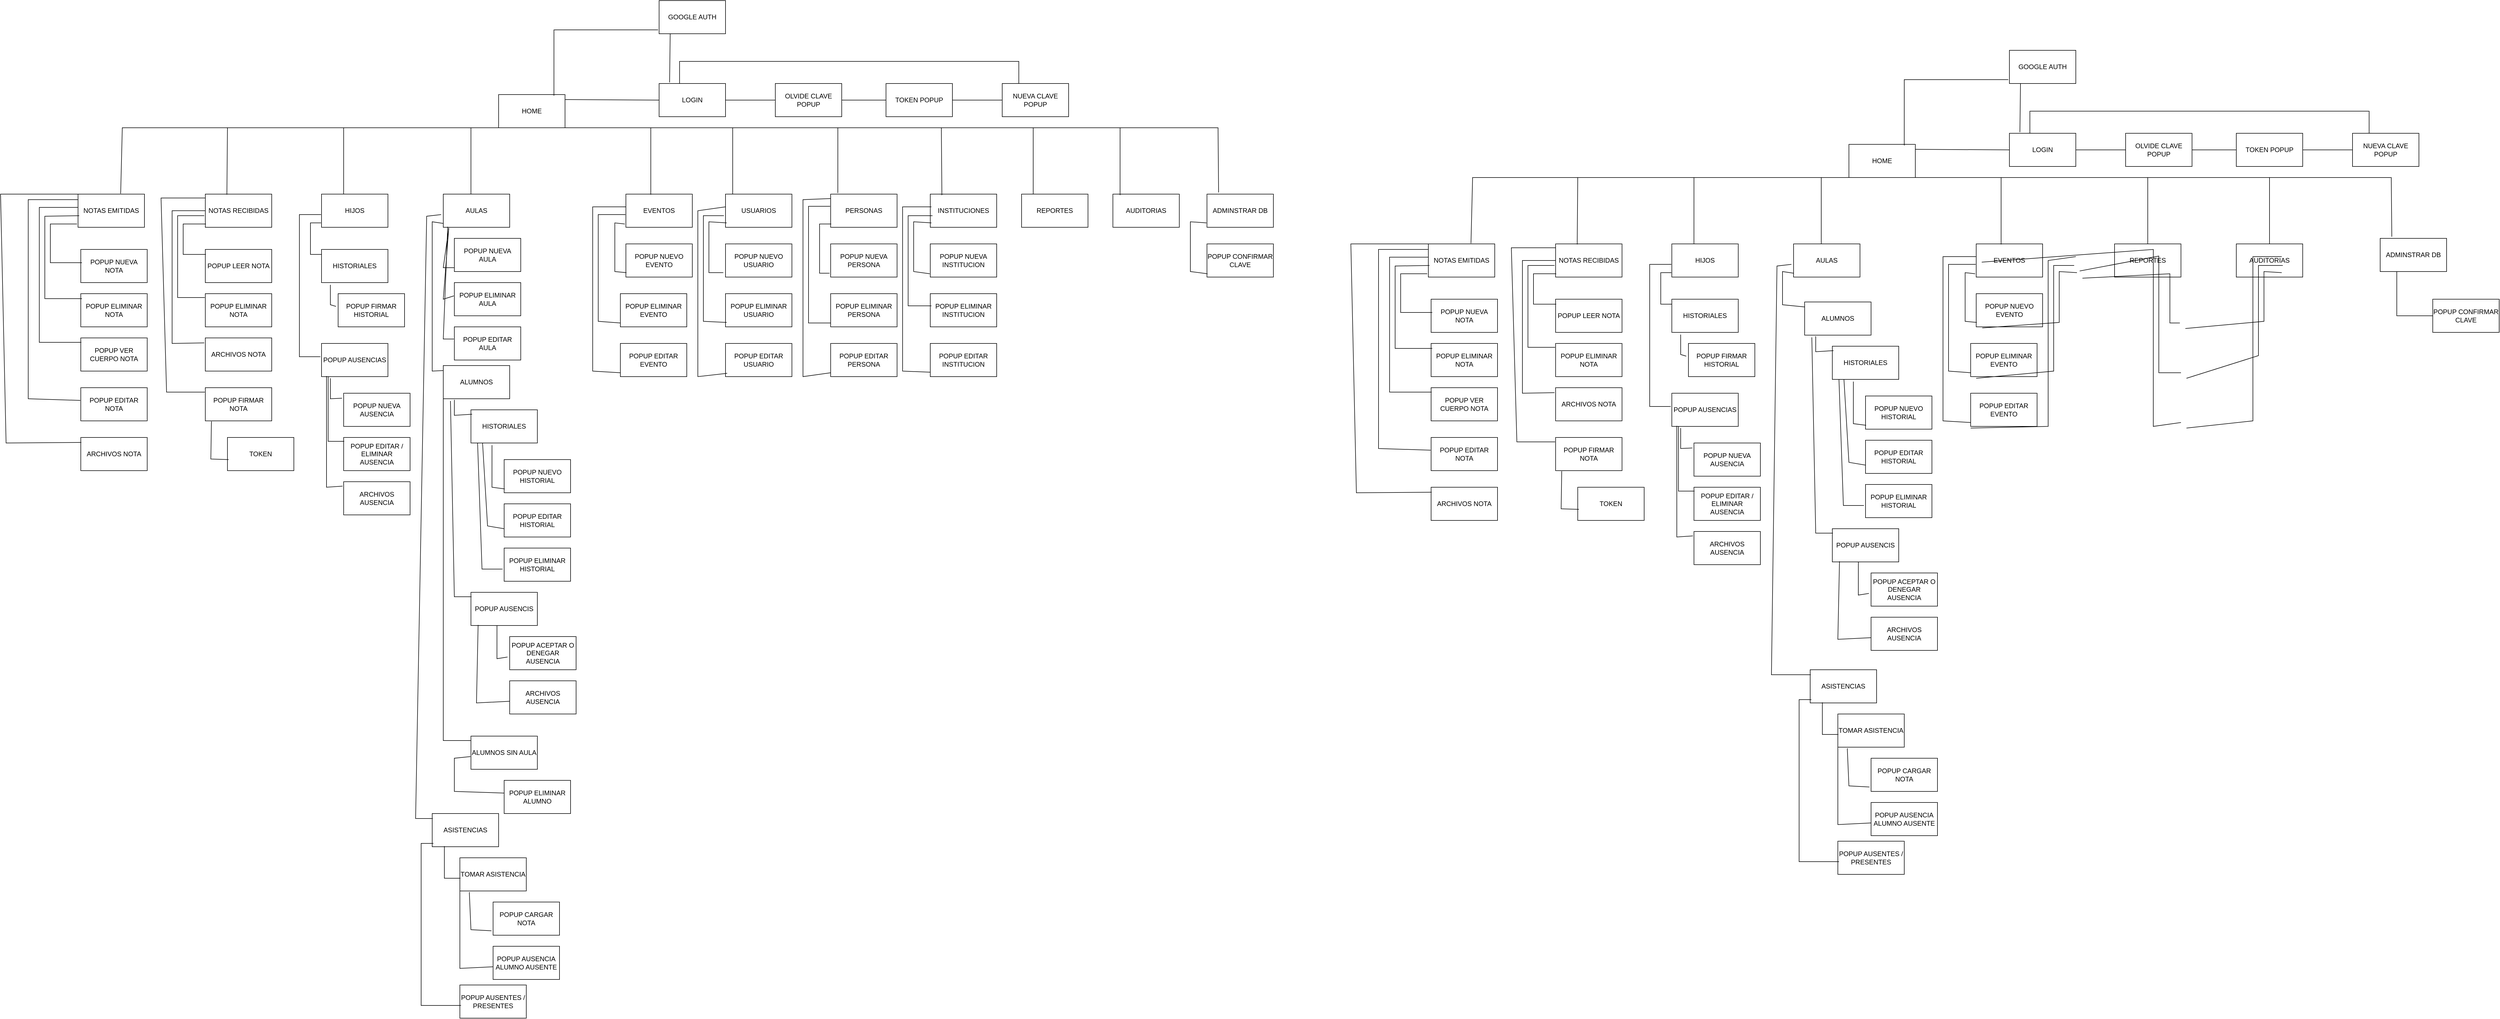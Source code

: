 <mxfile version="24.8.6">
  <diagram name="Page-1" id="eyI84BZxs7NplmAIB65T">
    <mxGraphModel dx="3813" dy="2669" grid="1" gridSize="10" guides="1" tooltips="1" connect="1" arrows="1" fold="1" page="1" pageScale="1" pageWidth="850" pageHeight="1100" math="0" shadow="0">
      <root>
        <mxCell id="0" />
        <mxCell id="1" parent="0" />
        <mxCell id="ujphKNVRRHc5eNrVsW2K-1" value="HOME" style="rounded=0;whiteSpace=wrap;html=1;" parent="1" vertex="1">
          <mxGeometry x="270" y="80" width="120" height="60" as="geometry" />
        </mxCell>
        <mxCell id="ujphKNVRRHc5eNrVsW2K-2" value="LOGIN" style="rounded=0;whiteSpace=wrap;html=1;" parent="1" vertex="1">
          <mxGeometry x="560" y="60" width="120" height="60" as="geometry" />
        </mxCell>
        <mxCell id="ujphKNVRRHc5eNrVsW2K-3" value="OLVIDE CLAVE POPUP" style="rounded=0;whiteSpace=wrap;html=1;" parent="1" vertex="1">
          <mxGeometry x="770" y="60" width="120" height="60" as="geometry" />
        </mxCell>
        <mxCell id="ujphKNVRRHc5eNrVsW2K-4" value="POPUP ELIMINAR NOTA" style="rounded=0;whiteSpace=wrap;html=1;" parent="1" vertex="1">
          <mxGeometry x="-260" y="440" width="120" height="60" as="geometry" />
        </mxCell>
        <mxCell id="ujphKNVRRHc5eNrVsW2K-5" value="POPUP LEER NOTA" style="rounded=0;whiteSpace=wrap;html=1;" parent="1" vertex="1">
          <mxGeometry x="-260" y="360" width="120" height="60" as="geometry" />
        </mxCell>
        <mxCell id="ujphKNVRRHc5eNrVsW2K-6" value="ARCHIVOS NOTA" style="rounded=0;whiteSpace=wrap;html=1;" parent="1" vertex="1">
          <mxGeometry x="-485" y="700" width="120" height="60" as="geometry" />
        </mxCell>
        <mxCell id="ujphKNVRRHc5eNrVsW2K-7" value="POPUP VER CUERPO NOTA" style="rounded=0;whiteSpace=wrap;html=1;" parent="1" vertex="1">
          <mxGeometry x="-485" y="520" width="120" height="60" as="geometry" />
        </mxCell>
        <mxCell id="ujphKNVRRHc5eNrVsW2K-8" value="POPUP EDITAR NOTA" style="rounded=0;whiteSpace=wrap;html=1;" parent="1" vertex="1">
          <mxGeometry x="-485" y="610" width="120" height="60" as="geometry" />
        </mxCell>
        <mxCell id="ujphKNVRRHc5eNrVsW2K-9" value="POPUP ELIMINAR NOTA" style="rounded=0;whiteSpace=wrap;html=1;" parent="1" vertex="1">
          <mxGeometry x="-485" y="440" width="120" height="60" as="geometry" />
        </mxCell>
        <mxCell id="ujphKNVRRHc5eNrVsW2K-10" value="POPUP NUEVA NOTA" style="rounded=0;whiteSpace=wrap;html=1;" parent="1" vertex="1">
          <mxGeometry x="-485" y="360" width="120" height="60" as="geometry" />
        </mxCell>
        <mxCell id="ujphKNVRRHc5eNrVsW2K-11" value="AUDITORIAS" style="rounded=0;whiteSpace=wrap;html=1;" parent="1" vertex="1">
          <mxGeometry x="1380" y="260" width="120" height="60" as="geometry" />
        </mxCell>
        <mxCell id="ujphKNVRRHc5eNrVsW2K-12" value="INSTITUCIONES" style="rounded=0;whiteSpace=wrap;html=1;" parent="1" vertex="1">
          <mxGeometry x="1050" y="260" width="120" height="60" as="geometry" />
        </mxCell>
        <mxCell id="ujphKNVRRHc5eNrVsW2K-13" value="PERSONAS" style="rounded=0;whiteSpace=wrap;html=1;" parent="1" vertex="1">
          <mxGeometry x="870" y="260" width="120" height="60" as="geometry" />
        </mxCell>
        <mxCell id="ujphKNVRRHc5eNrVsW2K-14" value="EVENTOS" style="rounded=0;whiteSpace=wrap;html=1;" parent="1" vertex="1">
          <mxGeometry x="500" y="260" width="120" height="60" as="geometry" />
        </mxCell>
        <mxCell id="ujphKNVRRHc5eNrVsW2K-15" value="REPORTES" style="rounded=0;whiteSpace=wrap;html=1;" parent="1" vertex="1">
          <mxGeometry x="1215" y="260" width="120" height="60" as="geometry" />
        </mxCell>
        <mxCell id="ujphKNVRRHc5eNrVsW2K-16" value="USUARIOS" style="rounded=0;whiteSpace=wrap;html=1;" parent="1" vertex="1">
          <mxGeometry x="680" y="260" width="120" height="60" as="geometry" />
        </mxCell>
        <mxCell id="ujphKNVRRHc5eNrVsW2K-17" value="AULAS" style="rounded=0;whiteSpace=wrap;html=1;" parent="1" vertex="1">
          <mxGeometry x="170" y="260" width="120" height="60" as="geometry" />
        </mxCell>
        <mxCell id="ujphKNVRRHc5eNrVsW2K-18" value="HIJOS" style="rounded=0;whiteSpace=wrap;html=1;" parent="1" vertex="1">
          <mxGeometry x="-50" y="260" width="120" height="60" as="geometry" />
        </mxCell>
        <mxCell id="ujphKNVRRHc5eNrVsW2K-19" value="NOTAS RECIBIDAS" style="rounded=0;whiteSpace=wrap;html=1;" parent="1" vertex="1">
          <mxGeometry x="-260" y="260" width="120" height="60" as="geometry" />
        </mxCell>
        <mxCell id="ujphKNVRRHc5eNrVsW2K-20" value="NOTAS EMITIDAS" style="rounded=0;whiteSpace=wrap;html=1;" parent="1" vertex="1">
          <mxGeometry x="-490" y="260" width="120" height="60" as="geometry" />
        </mxCell>
        <mxCell id="ujphKNVRRHc5eNrVsW2K-21" value="NUEVA CLAVE POPUP" style="rounded=0;whiteSpace=wrap;html=1;" parent="1" vertex="1">
          <mxGeometry x="1180" y="60" width="120" height="60" as="geometry" />
        </mxCell>
        <mxCell id="ujphKNVRRHc5eNrVsW2K-22" value="TOKEN POPUP" style="rounded=0;whiteSpace=wrap;html=1;" parent="1" vertex="1">
          <mxGeometry x="970" y="60" width="120" height="60" as="geometry" />
        </mxCell>
        <mxCell id="ujphKNVRRHc5eNrVsW2K-39" value="" style="endArrow=none;html=1;rounded=0;exitX=1;exitY=0.15;exitDx=0;exitDy=0;entryX=0;entryY=0.5;entryDx=0;entryDy=0;exitPerimeter=0;" parent="1" source="ujphKNVRRHc5eNrVsW2K-1" target="ujphKNVRRHc5eNrVsW2K-2" edge="1">
          <mxGeometry width="50" height="50" relative="1" as="geometry">
            <mxPoint x="400" y="590" as="sourcePoint" />
            <mxPoint x="450" y="540" as="targetPoint" />
          </mxGeometry>
        </mxCell>
        <mxCell id="ujphKNVRRHc5eNrVsW2K-40" value="" style="endArrow=none;html=1;rounded=0;exitX=1;exitY=0.5;exitDx=0;exitDy=0;entryX=0;entryY=0.5;entryDx=0;entryDy=0;" parent="1" source="ujphKNVRRHc5eNrVsW2K-2" target="ujphKNVRRHc5eNrVsW2K-3" edge="1">
          <mxGeometry width="50" height="50" relative="1" as="geometry">
            <mxPoint x="650" y="109.5" as="sourcePoint" />
            <mxPoint x="770" y="110" as="targetPoint" />
          </mxGeometry>
        </mxCell>
        <mxCell id="ujphKNVRRHc5eNrVsW2K-41" value="" style="endArrow=none;html=1;rounded=0;exitX=1;exitY=0.5;exitDx=0;exitDy=0;entryX=0;entryY=0.5;entryDx=0;entryDy=0;" parent="1" source="ujphKNVRRHc5eNrVsW2K-3" target="ujphKNVRRHc5eNrVsW2K-22" edge="1">
          <mxGeometry width="50" height="50" relative="1" as="geometry">
            <mxPoint x="890" y="109.5" as="sourcePoint" />
            <mxPoint x="970" y="110" as="targetPoint" />
          </mxGeometry>
        </mxCell>
        <mxCell id="ujphKNVRRHc5eNrVsW2K-42" value="" style="endArrow=none;html=1;rounded=0;entryX=0;entryY=0.5;entryDx=0;entryDy=0;exitX=1;exitY=0.5;exitDx=0;exitDy=0;" parent="1" source="ujphKNVRRHc5eNrVsW2K-22" target="ujphKNVRRHc5eNrVsW2K-21" edge="1">
          <mxGeometry width="50" height="50" relative="1" as="geometry">
            <mxPoint x="1091" y="110" as="sourcePoint" />
            <mxPoint x="1180" y="110" as="targetPoint" />
          </mxGeometry>
        </mxCell>
        <mxCell id="ujphKNVRRHc5eNrVsW2K-43" value="" style="endArrow=none;html=1;rounded=0;" parent="1" edge="1">
          <mxGeometry width="50" height="50" relative="1" as="geometry">
            <mxPoint x="597" y="60" as="sourcePoint" />
            <mxPoint x="1210" y="60" as="targetPoint" />
            <Array as="points">
              <mxPoint x="597" y="20" />
              <mxPoint x="900" y="20" />
              <mxPoint x="1210" y="20" />
            </Array>
          </mxGeometry>
        </mxCell>
        <mxCell id="ujphKNVRRHc5eNrVsW2K-44" value="ARCHIVOS NOTA" style="rounded=0;whiteSpace=wrap;html=1;" parent="1" vertex="1">
          <mxGeometry x="-260" y="520" width="120" height="60" as="geometry" />
        </mxCell>
        <mxCell id="ujphKNVRRHc5eNrVsW2K-46" value="ALUMNOS" style="rounded=0;whiteSpace=wrap;html=1;" parent="1" vertex="1">
          <mxGeometry x="170" y="570" width="120" height="60" as="geometry" />
        </mxCell>
        <mxCell id="ujphKNVRRHc5eNrVsW2K-47" value="ARCHIVOS AUSENCIA" style="rounded=0;whiteSpace=wrap;html=1;" parent="1" vertex="1">
          <mxGeometry x="-10" y="780" width="120" height="60" as="geometry" />
        </mxCell>
        <mxCell id="ujphKNVRRHc5eNrVsW2K-48" value="POPUP EDITAR / ELIMINAR AUSENCIA" style="rounded=0;whiteSpace=wrap;html=1;" parent="1" vertex="1">
          <mxGeometry x="-10" y="700" width="120" height="60" as="geometry" />
        </mxCell>
        <mxCell id="ujphKNVRRHc5eNrVsW2K-49" value="POPUP NUEVA AUSENCIA" style="rounded=0;whiteSpace=wrap;html=1;" parent="1" vertex="1">
          <mxGeometry x="-10" y="620" width="120" height="60" as="geometry" />
        </mxCell>
        <mxCell id="ujphKNVRRHc5eNrVsW2K-50" value="POPUP AUSENCIAS" style="rounded=0;whiteSpace=wrap;html=1;" parent="1" vertex="1">
          <mxGeometry x="-50" y="530" width="120" height="60" as="geometry" />
        </mxCell>
        <mxCell id="ujphKNVRRHc5eNrVsW2K-51" value="POPUP FIRMAR HISTORIAL" style="rounded=0;whiteSpace=wrap;html=1;" parent="1" vertex="1">
          <mxGeometry x="-20" y="440" width="120" height="60" as="geometry" />
        </mxCell>
        <mxCell id="ujphKNVRRHc5eNrVsW2K-52" value="HISTORIALES" style="rounded=0;whiteSpace=wrap;html=1;" parent="1" vertex="1">
          <mxGeometry x="-50" y="360" width="120" height="60" as="geometry" />
        </mxCell>
        <mxCell id="ujphKNVRRHc5eNrVsW2K-53" value="TOKEN" style="rounded=0;whiteSpace=wrap;html=1;" parent="1" vertex="1">
          <mxGeometry x="-220" y="700" width="120" height="60" as="geometry" />
        </mxCell>
        <mxCell id="ujphKNVRRHc5eNrVsW2K-54" value="POPUP FIRMAR NOTA" style="rounded=0;whiteSpace=wrap;html=1;" parent="1" vertex="1">
          <mxGeometry x="-260" y="610" width="120" height="60" as="geometry" />
        </mxCell>
        <mxCell id="ujphKNVRRHc5eNrVsW2K-56" value="" style="endArrow=none;html=1;rounded=0;exitX=-0.017;exitY=0.9;exitDx=0;exitDy=0;entryX=0.017;entryY=0.4;entryDx=0;entryDy=0;entryPerimeter=0;exitPerimeter=0;" parent="1" source="ujphKNVRRHc5eNrVsW2K-20" target="ujphKNVRRHc5eNrVsW2K-10" edge="1">
          <mxGeometry width="50" height="50" relative="1" as="geometry">
            <mxPoint x="400" y="690" as="sourcePoint" />
            <mxPoint x="450" y="640" as="targetPoint" />
            <Array as="points">
              <mxPoint x="-540" y="314" />
              <mxPoint x="-540" y="384" />
            </Array>
          </mxGeometry>
        </mxCell>
        <mxCell id="ujphKNVRRHc5eNrVsW2K-57" value="" style="endArrow=none;html=1;rounded=0;exitX=0.017;exitY=0.65;exitDx=0;exitDy=0;entryX=0.017;entryY=0.15;entryDx=0;entryDy=0;entryPerimeter=0;exitPerimeter=0;" parent="1" source="ujphKNVRRHc5eNrVsW2K-20" target="ujphKNVRRHc5eNrVsW2K-9" edge="1">
          <mxGeometry width="50" height="50" relative="1" as="geometry">
            <mxPoint x="-480" y="300" as="sourcePoint" />
            <mxPoint x="-473" y="394" as="targetPoint" />
            <Array as="points">
              <mxPoint x="-550" y="300" />
              <mxPoint x="-550" y="449" />
            </Array>
          </mxGeometry>
        </mxCell>
        <mxCell id="ujphKNVRRHc5eNrVsW2K-58" value="" style="endArrow=none;html=1;rounded=0;exitX=0;exitY=0.4;exitDx=0;exitDy=0;entryX=0.008;entryY=0.133;entryDx=0;entryDy=0;entryPerimeter=0;exitPerimeter=0;" parent="1" source="ujphKNVRRHc5eNrVsW2K-20" target="ujphKNVRRHc5eNrVsW2K-7" edge="1">
          <mxGeometry width="50" height="50" relative="1" as="geometry">
            <mxPoint x="-470" y="310" as="sourcePoint" />
            <mxPoint x="-463" y="404" as="targetPoint" />
            <Array as="points">
              <mxPoint x="-560" y="284" />
              <mxPoint x="-560" y="400" />
              <mxPoint x="-560" y="528" />
            </Array>
          </mxGeometry>
        </mxCell>
        <mxCell id="ujphKNVRRHc5eNrVsW2K-59" value="" style="endArrow=none;html=1;rounded=0;entryX=-0.008;entryY=0.383;entryDx=0;entryDy=0;entryPerimeter=0;exitX=0;exitY=0.167;exitDx=0;exitDy=0;exitPerimeter=0;" parent="1" source="ujphKNVRRHc5eNrVsW2K-20" target="ujphKNVRRHc5eNrVsW2K-8" edge="1">
          <mxGeometry width="50" height="50" relative="1" as="geometry">
            <mxPoint x="-490" y="280" as="sourcePoint" />
            <mxPoint x="-453" y="414" as="targetPoint" />
            <Array as="points">
              <mxPoint x="-580" y="270" />
              <mxPoint x="-580" y="630" />
            </Array>
          </mxGeometry>
        </mxCell>
        <mxCell id="ujphKNVRRHc5eNrVsW2K-60" value="" style="endArrow=none;html=1;rounded=0;exitX=0;exitY=0;exitDx=0;exitDy=0;entryX=0.008;entryY=0.15;entryDx=0;entryDy=0;entryPerimeter=0;" parent="1" source="ujphKNVRRHc5eNrVsW2K-20" target="ujphKNVRRHc5eNrVsW2K-6" edge="1">
          <mxGeometry width="50" height="50" relative="1" as="geometry">
            <mxPoint x="-450" y="330" as="sourcePoint" />
            <mxPoint x="-443" y="424" as="targetPoint" />
            <Array as="points">
              <mxPoint x="-630" y="260" />
              <mxPoint x="-620" y="710" />
            </Array>
          </mxGeometry>
        </mxCell>
        <mxCell id="ujphKNVRRHc5eNrVsW2K-61" value="" style="endArrow=none;html=1;rounded=0;entryX=0;entryY=1;entryDx=0;entryDy=0;exitX=0.642;exitY=-0.017;exitDx=0;exitDy=0;exitPerimeter=0;" parent="1" source="ujphKNVRRHc5eNrVsW2K-20" target="ujphKNVRRHc5eNrVsW2K-1" edge="1">
          <mxGeometry width="50" height="50" relative="1" as="geometry">
            <mxPoint x="210" y="690" as="sourcePoint" />
            <mxPoint x="260" y="640" as="targetPoint" />
            <Array as="points">
              <mxPoint x="-410" y="140" />
            </Array>
          </mxGeometry>
        </mxCell>
        <mxCell id="ujphKNVRRHc5eNrVsW2K-62" value="" style="endArrow=none;html=1;rounded=0;entryX=0;entryY=1;entryDx=0;entryDy=0;exitX=0.325;exitY=0.017;exitDx=0;exitDy=0;exitPerimeter=0;" parent="1" source="ujphKNVRRHc5eNrVsW2K-19" target="ujphKNVRRHc5eNrVsW2K-1" edge="1">
          <mxGeometry width="50" height="50" relative="1" as="geometry">
            <mxPoint x="-403" y="269" as="sourcePoint" />
            <mxPoint x="280" y="127" as="targetPoint" />
            <Array as="points">
              <mxPoint x="-220" y="140" />
            </Array>
          </mxGeometry>
        </mxCell>
        <mxCell id="ujphKNVRRHc5eNrVsW2K-63" value="" style="endArrow=none;html=1;rounded=0;entryX=0.008;entryY=0.9;entryDx=0;entryDy=0;entryPerimeter=0;exitX=0.008;exitY=0.15;exitDx=0;exitDy=0;exitPerimeter=0;" parent="1" source="ujphKNVRRHc5eNrVsW2K-5" target="ujphKNVRRHc5eNrVsW2K-19" edge="1">
          <mxGeometry width="50" height="50" relative="1" as="geometry">
            <mxPoint x="210" y="590" as="sourcePoint" />
            <mxPoint x="260" y="540" as="targetPoint" />
            <Array as="points">
              <mxPoint x="-300" y="369" />
              <mxPoint x="-300" y="314" />
            </Array>
          </mxGeometry>
        </mxCell>
        <mxCell id="ujphKNVRRHc5eNrVsW2K-64" value="" style="endArrow=none;html=1;rounded=0;entryX=-0.017;entryY=0.65;entryDx=0;entryDy=0;entryPerimeter=0;exitX=-0.008;exitY=0.117;exitDx=0;exitDy=0;exitPerimeter=0;" parent="1" source="ujphKNVRRHc5eNrVsW2K-4" target="ujphKNVRRHc5eNrVsW2K-19" edge="1">
          <mxGeometry width="50" height="50" relative="1" as="geometry">
            <mxPoint x="210" y="590" as="sourcePoint" />
            <mxPoint x="260" y="540" as="targetPoint" />
            <Array as="points">
              <mxPoint x="-310" y="447" />
              <mxPoint x="-310" y="299" />
            </Array>
          </mxGeometry>
        </mxCell>
        <mxCell id="ujphKNVRRHc5eNrVsW2K-65" value="" style="endArrow=none;html=1;rounded=0;entryX=0;entryY=0.5;entryDx=0;entryDy=0;exitX=-0.017;exitY=0.15;exitDx=0;exitDy=0;exitPerimeter=0;" parent="1" source="ujphKNVRRHc5eNrVsW2K-44" target="ujphKNVRRHc5eNrVsW2K-19" edge="1">
          <mxGeometry width="50" height="50" relative="1" as="geometry">
            <mxPoint x="210" y="590" as="sourcePoint" />
            <mxPoint x="260" y="540" as="targetPoint" />
            <Array as="points">
              <mxPoint x="-320" y="530" />
              <mxPoint x="-320" y="290" />
            </Array>
          </mxGeometry>
        </mxCell>
        <mxCell id="ujphKNVRRHc5eNrVsW2K-66" value="" style="endArrow=none;html=1;rounded=0;entryX=0;entryY=0.117;entryDx=0;entryDy=0;entryPerimeter=0;exitX=-0.008;exitY=0.133;exitDx=0;exitDy=0;exitPerimeter=0;" parent="1" source="ujphKNVRRHc5eNrVsW2K-54" target="ujphKNVRRHc5eNrVsW2K-19" edge="1">
          <mxGeometry width="50" height="50" relative="1" as="geometry">
            <mxPoint x="210" y="590" as="sourcePoint" />
            <mxPoint x="260" y="540" as="targetPoint" />
            <Array as="points">
              <mxPoint x="-330" y="618" />
              <mxPoint x="-340" y="267" />
            </Array>
          </mxGeometry>
        </mxCell>
        <mxCell id="ujphKNVRRHc5eNrVsW2K-67" value="" style="endArrow=none;html=1;rounded=0;entryX=0.092;entryY=1.017;entryDx=0;entryDy=0;entryPerimeter=0;" parent="1" target="ujphKNVRRHc5eNrVsW2K-54" edge="1">
          <mxGeometry width="50" height="50" relative="1" as="geometry">
            <mxPoint x="-218" y="740" as="sourcePoint" />
            <mxPoint x="260" y="540" as="targetPoint" />
            <Array as="points">
              <mxPoint x="-250" y="739" />
            </Array>
          </mxGeometry>
        </mxCell>
        <mxCell id="ujphKNVRRHc5eNrVsW2K-68" value="" style="endArrow=none;html=1;rounded=0;entryX=-0.008;entryY=0.867;entryDx=0;entryDy=0;entryPerimeter=0;exitX=0;exitY=0.15;exitDx=0;exitDy=0;exitPerimeter=0;" parent="1" source="ujphKNVRRHc5eNrVsW2K-52" target="ujphKNVRRHc5eNrVsW2K-18" edge="1">
          <mxGeometry width="50" height="50" relative="1" as="geometry">
            <mxPoint x="210" y="590" as="sourcePoint" />
            <mxPoint x="260" y="540" as="targetPoint" />
            <Array as="points">
              <mxPoint x="-70" y="369" />
              <mxPoint x="-70" y="312" />
            </Array>
          </mxGeometry>
        </mxCell>
        <mxCell id="ujphKNVRRHc5eNrVsW2K-69" value="" style="endArrow=none;html=1;rounded=0;entryX=0.133;entryY=1.067;entryDx=0;entryDy=0;entryPerimeter=0;exitX=-0.033;exitY=0.383;exitDx=0;exitDy=0;exitPerimeter=0;" parent="1" source="ujphKNVRRHc5eNrVsW2K-51" target="ujphKNVRRHc5eNrVsW2K-52" edge="1">
          <mxGeometry width="50" height="50" relative="1" as="geometry">
            <mxPoint x="210" y="590" as="sourcePoint" />
            <mxPoint x="260" y="540" as="targetPoint" />
            <Array as="points">
              <mxPoint x="-34" y="460" />
            </Array>
          </mxGeometry>
        </mxCell>
        <mxCell id="ujphKNVRRHc5eNrVsW2K-70" value="" style="endArrow=none;html=1;rounded=0;entryX=-0.008;entryY=0.617;entryDx=0;entryDy=0;entryPerimeter=0;exitX=-0.017;exitY=0.4;exitDx=0;exitDy=0;exitPerimeter=0;" parent="1" source="ujphKNVRRHc5eNrVsW2K-50" target="ujphKNVRRHc5eNrVsW2K-18" edge="1">
          <mxGeometry width="50" height="50" relative="1" as="geometry">
            <mxPoint x="210" y="590" as="sourcePoint" />
            <mxPoint x="260" y="540" as="targetPoint" />
            <Array as="points">
              <mxPoint x="-90" y="554" />
              <mxPoint x="-90" y="297" />
            </Array>
          </mxGeometry>
        </mxCell>
        <mxCell id="ujphKNVRRHc5eNrVsW2K-71" value="" style="endArrow=none;html=1;rounded=0;entryX=0.133;entryY=1.05;entryDx=0;entryDy=0;entryPerimeter=0;exitX=-0.025;exitY=0.15;exitDx=0;exitDy=0;exitPerimeter=0;" parent="1" source="ujphKNVRRHc5eNrVsW2K-49" target="ujphKNVRRHc5eNrVsW2K-50" edge="1">
          <mxGeometry width="50" height="50" relative="1" as="geometry">
            <mxPoint x="210" y="590" as="sourcePoint" />
            <mxPoint x="260" y="540" as="targetPoint" />
            <Array as="points">
              <mxPoint x="-34" y="630" />
            </Array>
          </mxGeometry>
        </mxCell>
        <mxCell id="ujphKNVRRHc5eNrVsW2K-72" value="" style="endArrow=none;html=1;rounded=0;entryX=0.1;entryY=1;entryDx=0;entryDy=0;entryPerimeter=0;exitX=0.008;exitY=0.117;exitDx=0;exitDy=0;exitPerimeter=0;" parent="1" source="ujphKNVRRHc5eNrVsW2K-48" target="ujphKNVRRHc5eNrVsW2K-50" edge="1">
          <mxGeometry width="50" height="50" relative="1" as="geometry">
            <mxPoint x="210" y="590" as="sourcePoint" />
            <mxPoint x="260" y="540" as="targetPoint" />
            <Array as="points">
              <mxPoint x="-38" y="707" />
            </Array>
          </mxGeometry>
        </mxCell>
        <mxCell id="ujphKNVRRHc5eNrVsW2K-73" value="" style="endArrow=none;html=1;rounded=0;entryX=0.075;entryY=0.983;entryDx=0;entryDy=0;entryPerimeter=0;exitX=-0.017;exitY=0.133;exitDx=0;exitDy=0;exitPerimeter=0;" parent="1" source="ujphKNVRRHc5eNrVsW2K-47" target="ujphKNVRRHc5eNrVsW2K-50" edge="1">
          <mxGeometry width="50" height="50" relative="1" as="geometry">
            <mxPoint x="210" y="590" as="sourcePoint" />
            <mxPoint x="260" y="540" as="targetPoint" />
            <Array as="points">
              <mxPoint x="-41" y="790" />
            </Array>
          </mxGeometry>
        </mxCell>
        <mxCell id="ujphKNVRRHc5eNrVsW2K-74" value="HISTORIALES" style="rounded=0;whiteSpace=wrap;html=1;" parent="1" vertex="1">
          <mxGeometry x="220" y="650" width="120" height="60" as="geometry" />
        </mxCell>
        <mxCell id="ujphKNVRRHc5eNrVsW2K-75" value="POPUP NUEVA PERSONA" style="rounded=0;whiteSpace=wrap;html=1;" parent="1" vertex="1">
          <mxGeometry x="870" y="350" width="120" height="60" as="geometry" />
        </mxCell>
        <mxCell id="ujphKNVRRHc5eNrVsW2K-76" value="POPUP EDITAR USUARIO" style="rounded=0;whiteSpace=wrap;html=1;" parent="1" vertex="1">
          <mxGeometry x="680" y="530" width="120" height="60" as="geometry" />
        </mxCell>
        <mxCell id="ujphKNVRRHc5eNrVsW2K-77" value="POPUP ELIMINAR USUARIO" style="rounded=0;whiteSpace=wrap;html=1;" parent="1" vertex="1">
          <mxGeometry x="680" y="440" width="120" height="60" as="geometry" />
        </mxCell>
        <mxCell id="ujphKNVRRHc5eNrVsW2K-78" value="POPUP NUEVO USUARIO" style="rounded=0;whiteSpace=wrap;html=1;" parent="1" vertex="1">
          <mxGeometry x="680" y="350" width="120" height="60" as="geometry" />
        </mxCell>
        <mxCell id="ujphKNVRRHc5eNrVsW2K-79" value="POPUP ELIMINAR EVENTO" style="rounded=0;whiteSpace=wrap;html=1;" parent="1" vertex="1">
          <mxGeometry x="490" y="440" width="120" height="60" as="geometry" />
        </mxCell>
        <mxCell id="ujphKNVRRHc5eNrVsW2K-80" value="POPUP EDITAR EVENTO" style="rounded=0;whiteSpace=wrap;html=1;" parent="1" vertex="1">
          <mxGeometry x="490" y="530" width="120" height="60" as="geometry" />
        </mxCell>
        <mxCell id="ujphKNVRRHc5eNrVsW2K-81" value="POPUP NUEVO EVENTO" style="rounded=0;whiteSpace=wrap;html=1;" parent="1" vertex="1">
          <mxGeometry x="500" y="350" width="120" height="60" as="geometry" />
        </mxCell>
        <mxCell id="ujphKNVRRHc5eNrVsW2K-82" value="POPUP AUSENTES / PRESENTES" style="rounded=0;whiteSpace=wrap;html=1;" parent="1" vertex="1">
          <mxGeometry x="200" y="1690" width="120" height="60" as="geometry" />
        </mxCell>
        <mxCell id="ujphKNVRRHc5eNrVsW2K-83" value="POPUP AUSENCIA ALUMNO AUSENTE" style="rounded=0;whiteSpace=wrap;html=1;" parent="1" vertex="1">
          <mxGeometry x="260" y="1620" width="120" height="60" as="geometry" />
        </mxCell>
        <mxCell id="ujphKNVRRHc5eNrVsW2K-84" value="POPUP CARGAR NOTA" style="rounded=0;whiteSpace=wrap;html=1;" parent="1" vertex="1">
          <mxGeometry x="260" y="1540" width="120" height="60" as="geometry" />
        </mxCell>
        <mxCell id="ujphKNVRRHc5eNrVsW2K-85" value="TOMAR ASISTENCIA" style="rounded=0;whiteSpace=wrap;html=1;" parent="1" vertex="1">
          <mxGeometry x="200" y="1460" width="120" height="60" as="geometry" />
        </mxCell>
        <mxCell id="ujphKNVRRHc5eNrVsW2K-86" value="ASISTENCIAS" style="rounded=0;whiteSpace=wrap;html=1;" parent="1" vertex="1">
          <mxGeometry x="150" y="1380" width="120" height="60" as="geometry" />
        </mxCell>
        <mxCell id="ujphKNVRRHc5eNrVsW2K-87" value="ARCHIVOS AUSENCIA" style="rounded=0;whiteSpace=wrap;html=1;" parent="1" vertex="1">
          <mxGeometry x="290" y="1140" width="120" height="60" as="geometry" />
        </mxCell>
        <mxCell id="ujphKNVRRHc5eNrVsW2K-88" value="POPUP ACEPTAR O DENEGAR AUSENCIA" style="rounded=0;whiteSpace=wrap;html=1;" parent="1" vertex="1">
          <mxGeometry x="290" y="1060" width="120" height="60" as="geometry" />
        </mxCell>
        <mxCell id="ujphKNVRRHc5eNrVsW2K-89" value="POPUP AUSENCIS" style="rounded=0;whiteSpace=wrap;html=1;" parent="1" vertex="1">
          <mxGeometry x="220" y="980" width="120" height="60" as="geometry" />
        </mxCell>
        <mxCell id="ujphKNVRRHc5eNrVsW2K-90" value="POPUP ELIMINAR HISTORIAL" style="rounded=0;whiteSpace=wrap;html=1;" parent="1" vertex="1">
          <mxGeometry x="280" y="900" width="120" height="60" as="geometry" />
        </mxCell>
        <mxCell id="ujphKNVRRHc5eNrVsW2K-91" value="POPUP EDITAR HISTORIAL" style="rounded=0;whiteSpace=wrap;html=1;" parent="1" vertex="1">
          <mxGeometry x="280" y="820" width="120" height="60" as="geometry" />
        </mxCell>
        <mxCell id="ujphKNVRRHc5eNrVsW2K-92" value="POPUP NUEVO HISTORIAL" style="rounded=0;whiteSpace=wrap;html=1;" parent="1" vertex="1">
          <mxGeometry x="280" y="740" width="120" height="60" as="geometry" />
        </mxCell>
        <mxCell id="ujphKNVRRHc5eNrVsW2K-93" value="" style="endArrow=none;html=1;rounded=0;entryX=0.167;entryY=1.033;entryDx=0;entryDy=0;entryPerimeter=0;exitX=0.017;exitY=0.133;exitDx=0;exitDy=0;exitPerimeter=0;" parent="1" source="ujphKNVRRHc5eNrVsW2K-74" target="ujphKNVRRHc5eNrVsW2K-46" edge="1">
          <mxGeometry width="50" height="50" relative="1" as="geometry">
            <mxPoint x="240" y="1000" as="sourcePoint" />
            <mxPoint x="290" y="950" as="targetPoint" />
            <Array as="points">
              <mxPoint x="190" y="660" />
            </Array>
          </mxGeometry>
        </mxCell>
        <mxCell id="ujphKNVRRHc5eNrVsW2K-94" value="" style="endArrow=none;html=1;rounded=0;entryX=0.108;entryY=1.067;entryDx=0;entryDy=0;entryPerimeter=0;exitX=0.008;exitY=0.133;exitDx=0;exitDy=0;exitPerimeter=0;" parent="1" source="ujphKNVRRHc5eNrVsW2K-89" target="ujphKNVRRHc5eNrVsW2K-46" edge="1">
          <mxGeometry width="50" height="50" relative="1" as="geometry">
            <mxPoint x="240" y="1000" as="sourcePoint" />
            <mxPoint x="290" y="950" as="targetPoint" />
            <Array as="points">
              <mxPoint x="190" y="988" />
            </Array>
          </mxGeometry>
        </mxCell>
        <mxCell id="ujphKNVRRHc5eNrVsW2K-95" value="" style="endArrow=none;html=1;rounded=0;entryX=0;entryY=0.883;entryDx=0;entryDy=0;entryPerimeter=0;exitX=0;exitY=0.15;exitDx=0;exitDy=0;exitPerimeter=0;" parent="1" source="ujphKNVRRHc5eNrVsW2K-46" target="ujphKNVRRHc5eNrVsW2K-17" edge="1">
          <mxGeometry width="50" height="50" relative="1" as="geometry">
            <mxPoint x="240" y="790" as="sourcePoint" />
            <mxPoint x="290" y="740" as="targetPoint" />
            <Array as="points">
              <mxPoint x="150" y="580" />
              <mxPoint x="150" y="370" />
              <mxPoint x="150" y="310" />
            </Array>
          </mxGeometry>
        </mxCell>
        <mxCell id="ujphKNVRRHc5eNrVsW2K-96" value="" style="endArrow=none;html=1;rounded=0;entryX=-0.033;entryY=0.617;entryDx=0;entryDy=0;entryPerimeter=0;exitX=0.008;exitY=0.15;exitDx=0;exitDy=0;exitPerimeter=0;" parent="1" source="ujphKNVRRHc5eNrVsW2K-86" target="ujphKNVRRHc5eNrVsW2K-17" edge="1">
          <mxGeometry width="50" height="50" relative="1" as="geometry">
            <mxPoint x="240" y="690" as="sourcePoint" />
            <mxPoint x="290" y="640" as="targetPoint" />
            <Array as="points">
              <mxPoint x="120" y="1389" />
              <mxPoint x="140" y="300" />
            </Array>
          </mxGeometry>
        </mxCell>
        <mxCell id="ujphKNVRRHc5eNrVsW2K-97" value="" style="endArrow=none;html=1;rounded=0;entryX=0.1;entryY=1;entryDx=0;entryDy=0;entryPerimeter=0;exitX=-0.025;exitY=0.633;exitDx=0;exitDy=0;exitPerimeter=0;" parent="1" source="ujphKNVRRHc5eNrVsW2K-90" target="ujphKNVRRHc5eNrVsW2K-74" edge="1">
          <mxGeometry width="50" height="50" relative="1" as="geometry">
            <mxPoint x="280" y="750" as="sourcePoint" />
            <mxPoint x="290" y="850" as="targetPoint" />
            <Array as="points">
              <mxPoint x="240" y="938" />
            </Array>
          </mxGeometry>
        </mxCell>
        <mxCell id="ujphKNVRRHc5eNrVsW2K-98" value="" style="endArrow=none;html=1;rounded=0;entryX=0.175;entryY=1;entryDx=0;entryDy=0;entryPerimeter=0;exitX=0;exitY=0.75;exitDx=0;exitDy=0;" parent="1" source="ujphKNVRRHc5eNrVsW2K-91" target="ujphKNVRRHc5eNrVsW2K-74" edge="1">
          <mxGeometry width="50" height="50" relative="1" as="geometry">
            <mxPoint x="240" y="900" as="sourcePoint" />
            <mxPoint x="290" y="850" as="targetPoint" />
            <Array as="points">
              <mxPoint x="250" y="860" />
            </Array>
          </mxGeometry>
        </mxCell>
        <mxCell id="ujphKNVRRHc5eNrVsW2K-99" value="" style="endArrow=none;html=1;rounded=0;entryX=0.317;entryY=1.067;entryDx=0;entryDy=0;entryPerimeter=0;exitX=0.008;exitY=0.883;exitDx=0;exitDy=0;exitPerimeter=0;" parent="1" source="ujphKNVRRHc5eNrVsW2K-92" target="ujphKNVRRHc5eNrVsW2K-74" edge="1">
          <mxGeometry width="50" height="50" relative="1" as="geometry">
            <mxPoint x="240" y="900" as="sourcePoint" />
            <mxPoint x="290" y="850" as="targetPoint" />
            <Array as="points">
              <mxPoint x="258" y="790" />
            </Array>
          </mxGeometry>
        </mxCell>
        <mxCell id="ujphKNVRRHc5eNrVsW2K-100" value="" style="endArrow=none;html=1;rounded=0;entryX=0.108;entryY=0.983;entryDx=0;entryDy=0;entryPerimeter=0;exitX=0;exitY=0.617;exitDx=0;exitDy=0;exitPerimeter=0;" parent="1" source="ujphKNVRRHc5eNrVsW2K-87" target="ujphKNVRRHc5eNrVsW2K-89" edge="1">
          <mxGeometry width="50" height="50" relative="1" as="geometry">
            <mxPoint x="240" y="1100" as="sourcePoint" />
            <mxPoint x="290" y="1050" as="targetPoint" />
            <Array as="points">
              <mxPoint x="230" y="1180" />
            </Array>
          </mxGeometry>
        </mxCell>
        <mxCell id="ujphKNVRRHc5eNrVsW2K-101" value="" style="endArrow=none;html=1;rounded=0;entryX=0.392;entryY=1;entryDx=0;entryDy=0;entryPerimeter=0;exitX=-0.033;exitY=0.617;exitDx=0;exitDy=0;exitPerimeter=0;" parent="1" source="ujphKNVRRHc5eNrVsW2K-88" target="ujphKNVRRHc5eNrVsW2K-89" edge="1">
          <mxGeometry width="50" height="50" relative="1" as="geometry">
            <mxPoint x="240" y="1100" as="sourcePoint" />
            <mxPoint x="290" y="1050" as="targetPoint" />
            <Array as="points">
              <mxPoint x="267" y="1100" />
            </Array>
          </mxGeometry>
        </mxCell>
        <mxCell id="ujphKNVRRHc5eNrVsW2K-102" value="" style="endArrow=none;html=1;rounded=0;exitX=0.017;exitY=0.617;exitDx=0;exitDy=0;exitPerimeter=0;entryX=0.017;entryY=0.9;entryDx=0;entryDy=0;entryPerimeter=0;" parent="1" source="ujphKNVRRHc5eNrVsW2K-82" target="ujphKNVRRHc5eNrVsW2K-86" edge="1">
          <mxGeometry width="50" height="50" relative="1" as="geometry">
            <mxPoint x="220" y="1430" as="sourcePoint" />
            <mxPoint x="150" y="1440" as="targetPoint" />
            <Array as="points">
              <mxPoint x="130" y="1727" />
              <mxPoint x="130" y="1434" />
            </Array>
          </mxGeometry>
        </mxCell>
        <mxCell id="ujphKNVRRHc5eNrVsW2K-103" value="" style="endArrow=none;html=1;rounded=0;exitX=0.183;exitY=0.983;exitDx=0;exitDy=0;exitPerimeter=0;entryX=0.008;entryY=0.617;entryDx=0;entryDy=0;entryPerimeter=0;" parent="1" source="ujphKNVRRHc5eNrVsW2K-86" target="ujphKNVRRHc5eNrVsW2K-85" edge="1">
          <mxGeometry width="50" height="50" relative="1" as="geometry">
            <mxPoint x="220" y="1430" as="sourcePoint" />
            <mxPoint x="270" y="1380" as="targetPoint" />
            <Array as="points">
              <mxPoint x="172" y="1497" />
            </Array>
          </mxGeometry>
        </mxCell>
        <mxCell id="ujphKNVRRHc5eNrVsW2K-104" value="" style="endArrow=none;html=1;rounded=0;entryX=0.142;entryY=1.033;entryDx=0;entryDy=0;entryPerimeter=0;exitX=-0.025;exitY=0.867;exitDx=0;exitDy=0;exitPerimeter=0;" parent="1" source="ujphKNVRRHc5eNrVsW2K-84" target="ujphKNVRRHc5eNrVsW2K-85" edge="1">
          <mxGeometry width="50" height="50" relative="1" as="geometry">
            <mxPoint x="220" y="1430" as="sourcePoint" />
            <mxPoint x="270" y="1380" as="targetPoint" />
            <Array as="points">
              <mxPoint x="220" y="1590" />
            </Array>
          </mxGeometry>
        </mxCell>
        <mxCell id="ujphKNVRRHc5eNrVsW2K-105" value="" style="endArrow=none;html=1;rounded=0;entryX=0;entryY=1;entryDx=0;entryDy=0;exitX=0;exitY=0.617;exitDx=0;exitDy=0;exitPerimeter=0;" parent="1" source="ujphKNVRRHc5eNrVsW2K-83" target="ujphKNVRRHc5eNrVsW2K-85" edge="1">
          <mxGeometry width="50" height="50" relative="1" as="geometry">
            <mxPoint x="220" y="1430" as="sourcePoint" />
            <mxPoint x="270" y="1380" as="targetPoint" />
            <Array as="points">
              <mxPoint x="200" y="1660" />
            </Array>
          </mxGeometry>
        </mxCell>
        <mxCell id="ujphKNVRRHc5eNrVsW2K-106" value="" style="endArrow=none;html=1;rounded=0;exitX=0;exitY=0.883;exitDx=0;exitDy=0;exitPerimeter=0;entryX=-0.008;entryY=0.617;entryDx=0;entryDy=0;entryPerimeter=0;" parent="1" source="ujphKNVRRHc5eNrVsW2K-79" target="ujphKNVRRHc5eNrVsW2K-14" edge="1">
          <mxGeometry width="50" height="50" relative="1" as="geometry">
            <mxPoint x="150" y="490" as="sourcePoint" />
            <mxPoint x="500" y="269" as="targetPoint" />
            <Array as="points">
              <mxPoint x="450" y="490" />
              <mxPoint x="450" y="297" />
            </Array>
          </mxGeometry>
        </mxCell>
        <mxCell id="ujphKNVRRHc5eNrVsW2K-107" value="" style="endArrow=none;html=1;rounded=0;entryX=0;entryY=0.883;entryDx=0;entryDy=0;entryPerimeter=0;exitX=0;exitY=0.383;exitDx=0;exitDy=0;exitPerimeter=0;" parent="1" source="ujphKNVRRHc5eNrVsW2K-14" target="ujphKNVRRHc5eNrVsW2K-80" edge="1">
          <mxGeometry width="50" height="50" relative="1" as="geometry">
            <mxPoint x="150" y="490" as="sourcePoint" />
            <mxPoint x="200" y="440" as="targetPoint" />
            <Array as="points">
              <mxPoint x="440" y="283" />
              <mxPoint x="440" y="580" />
            </Array>
          </mxGeometry>
        </mxCell>
        <mxCell id="ujphKNVRRHc5eNrVsW2K-108" value="" style="endArrow=none;html=1;rounded=0;entryX=-0.017;entryY=0.9;entryDx=0;entryDy=0;entryPerimeter=0;exitX=0.008;exitY=0.867;exitDx=0;exitDy=0;exitPerimeter=0;" parent="1" source="ujphKNVRRHc5eNrVsW2K-81" target="ujphKNVRRHc5eNrVsW2K-14" edge="1">
          <mxGeometry width="50" height="50" relative="1" as="geometry">
            <mxPoint x="150" y="490" as="sourcePoint" />
            <mxPoint x="200" y="440" as="targetPoint" />
            <Array as="points">
              <mxPoint x="480" y="400" />
              <mxPoint x="480" y="312" />
            </Array>
          </mxGeometry>
        </mxCell>
        <mxCell id="ujphKNVRRHc5eNrVsW2K-110" value="POPUP ELIMINAR INSTITUCION" style="rounded=0;whiteSpace=wrap;html=1;" parent="1" vertex="1">
          <mxGeometry x="1050" y="440" width="120" height="60" as="geometry" />
        </mxCell>
        <mxCell id="ujphKNVRRHc5eNrVsW2K-111" value="POPUP EDITAR INSTITUCION" style="rounded=0;whiteSpace=wrap;html=1;" parent="1" vertex="1">
          <mxGeometry x="1050" y="530" width="120" height="60" as="geometry" />
        </mxCell>
        <mxCell id="ujphKNVRRHc5eNrVsW2K-112" value="POPUP NUEVA INSTITUCION" style="rounded=0;whiteSpace=wrap;html=1;" parent="1" vertex="1">
          <mxGeometry x="1050" y="350" width="120" height="60" as="geometry" />
        </mxCell>
        <mxCell id="ujphKNVRRHc5eNrVsW2K-113" value="POPUP EDITAR PERSONA" style="rounded=0;whiteSpace=wrap;html=1;" parent="1" vertex="1">
          <mxGeometry x="870" y="530" width="120" height="60" as="geometry" />
        </mxCell>
        <mxCell id="ujphKNVRRHc5eNrVsW2K-114" value="POPUP ELIMINAR PERSONA" style="rounded=0;whiteSpace=wrap;html=1;" parent="1" vertex="1">
          <mxGeometry x="870" y="440" width="120" height="60" as="geometry" />
        </mxCell>
        <mxCell id="ujphKNVRRHc5eNrVsW2K-115" value="" style="endArrow=none;html=1;rounded=0;entryX=0.017;entryY=0.867;entryDx=0;entryDy=0;entryPerimeter=0;exitX=-0.033;exitY=0.867;exitDx=0;exitDy=0;exitPerimeter=0;" parent="1" source="ujphKNVRRHc5eNrVsW2K-78" target="ujphKNVRRHc5eNrVsW2K-16" edge="1">
          <mxGeometry width="50" height="50" relative="1" as="geometry">
            <mxPoint x="511" y="412" as="sourcePoint" />
            <mxPoint x="508" y="324" as="targetPoint" />
            <Array as="points">
              <mxPoint x="650" y="402" />
              <mxPoint x="650" y="310" />
            </Array>
          </mxGeometry>
        </mxCell>
        <mxCell id="ujphKNVRRHc5eNrVsW2K-116" value="" style="endArrow=none;html=1;rounded=0;exitX=0.017;exitY=0.867;exitDx=0;exitDy=0;exitPerimeter=0;entryX=-0.025;entryY=0.65;entryDx=0;entryDy=0;entryPerimeter=0;" parent="1" source="ujphKNVRRHc5eNrVsW2K-77" target="ujphKNVRRHc5eNrVsW2K-16" edge="1">
          <mxGeometry width="50" height="50" relative="1" as="geometry">
            <mxPoint x="500" y="503" as="sourcePoint" />
            <mxPoint x="509" y="307" as="targetPoint" />
            <Array as="points">
              <mxPoint x="640" y="490" />
              <mxPoint x="640" y="299" />
            </Array>
          </mxGeometry>
        </mxCell>
        <mxCell id="ujphKNVRRHc5eNrVsW2K-117" value="" style="endArrow=none;html=1;rounded=0;entryX=0.025;entryY=0.9;entryDx=0;entryDy=0;entryPerimeter=0;exitX=0;exitY=0.383;exitDx=0;exitDy=0;exitPerimeter=0;" parent="1" source="ujphKNVRRHc5eNrVsW2K-16" target="ujphKNVRRHc5eNrVsW2K-76" edge="1">
          <mxGeometry width="50" height="50" relative="1" as="geometry">
            <mxPoint x="510" y="293" as="sourcePoint" />
            <mxPoint x="490" y="593" as="targetPoint" />
            <Array as="points">
              <mxPoint x="630" y="290" />
              <mxPoint x="630" y="590" />
            </Array>
          </mxGeometry>
        </mxCell>
        <mxCell id="ujphKNVRRHc5eNrVsW2K-118" value="" style="endArrow=none;html=1;rounded=0;entryX=0;entryY=0.883;entryDx=0;entryDy=0;entryPerimeter=0;exitX=0;exitY=0.133;exitDx=0;exitDy=0;exitPerimeter=0;" parent="1" source="ujphKNVRRHc5eNrVsW2K-13" target="ujphKNVRRHc5eNrVsW2K-113" edge="1">
          <mxGeometry width="50" height="50" relative="1" as="geometry">
            <mxPoint x="510" y="293" as="sourcePoint" />
            <mxPoint x="490" y="593" as="targetPoint" />
            <Array as="points">
              <mxPoint x="820" y="270" />
              <mxPoint x="820" y="590" />
            </Array>
          </mxGeometry>
        </mxCell>
        <mxCell id="ujphKNVRRHc5eNrVsW2K-119" value="" style="endArrow=none;html=1;rounded=0;exitX=0;exitY=0.883;exitDx=0;exitDy=0;exitPerimeter=0;entryX=-0.008;entryY=0.367;entryDx=0;entryDy=0;entryPerimeter=0;" parent="1" source="ujphKNVRRHc5eNrVsW2K-114" target="ujphKNVRRHc5eNrVsW2K-13" edge="1">
          <mxGeometry width="50" height="50" relative="1" as="geometry">
            <mxPoint x="692" y="502" as="sourcePoint" />
            <mxPoint x="687" y="309" as="targetPoint" />
            <Array as="points">
              <mxPoint x="830" y="493" />
              <mxPoint x="830" y="282" />
            </Array>
          </mxGeometry>
        </mxCell>
        <mxCell id="ujphKNVRRHc5eNrVsW2K-120" value="" style="endArrow=none;html=1;rounded=0;entryX=0.008;entryY=0.9;entryDx=0;entryDy=0;entryPerimeter=0;exitX=-0.017;exitY=0.883;exitDx=0;exitDy=0;exitPerimeter=0;" parent="1" source="ujphKNVRRHc5eNrVsW2K-75" target="ujphKNVRRHc5eNrVsW2K-13" edge="1">
          <mxGeometry width="50" height="50" relative="1" as="geometry">
            <mxPoint x="686" y="412" as="sourcePoint" />
            <mxPoint x="692" y="322" as="targetPoint" />
            <Array as="points">
              <mxPoint x="850" y="403" />
              <mxPoint x="850" y="314" />
            </Array>
          </mxGeometry>
        </mxCell>
        <mxCell id="ujphKNVRRHc5eNrVsW2K-121" value="" style="endArrow=none;html=1;rounded=0;entryX=0.017;entryY=0.867;entryDx=0;entryDy=0;exitX=-0.008;exitY=0.9;exitDx=0;exitDy=0;exitPerimeter=0;entryPerimeter=0;" parent="1" source="ujphKNVRRHc5eNrVsW2K-112" target="ujphKNVRRHc5eNrVsW2K-12" edge="1">
          <mxGeometry width="50" height="50" relative="1" as="geometry">
            <mxPoint x="878" y="413" as="sourcePoint" />
            <mxPoint x="881" y="324" as="targetPoint" />
            <Array as="points">
              <mxPoint x="1020" y="400" />
              <mxPoint x="1020" y="310" />
            </Array>
          </mxGeometry>
        </mxCell>
        <mxCell id="ujphKNVRRHc5eNrVsW2K-122" value="" style="endArrow=none;html=1;rounded=0;exitX=0.017;exitY=0.367;exitDx=0;exitDy=0;exitPerimeter=0;entryX=0.033;entryY=0.65;entryDx=0;entryDy=0;entryPerimeter=0;" parent="1" source="ujphKNVRRHc5eNrVsW2K-110" target="ujphKNVRRHc5eNrVsW2K-12" edge="1">
          <mxGeometry width="50" height="50" relative="1" as="geometry">
            <mxPoint x="880" y="503" as="sourcePoint" />
            <mxPoint x="879" y="292" as="targetPoint" />
            <Array as="points">
              <mxPoint x="1010" y="462" />
              <mxPoint x="1010" y="299" />
            </Array>
          </mxGeometry>
        </mxCell>
        <mxCell id="ujphKNVRRHc5eNrVsW2K-123" value="" style="endArrow=none;html=1;rounded=0;entryX=0;entryY=0.867;entryDx=0;entryDy=0;exitX=0.017;exitY=0.383;exitDx=0;exitDy=0;exitPerimeter=0;entryPerimeter=0;" parent="1" source="ujphKNVRRHc5eNrVsW2K-12" target="ujphKNVRRHc5eNrVsW2K-111" edge="1">
          <mxGeometry width="50" height="50" relative="1" as="geometry">
            <mxPoint x="880" y="278" as="sourcePoint" />
            <mxPoint x="880" y="593" as="targetPoint" />
            <Array as="points">
              <mxPoint x="1000" y="283" />
              <mxPoint x="1000" y="580" />
            </Array>
          </mxGeometry>
        </mxCell>
        <mxCell id="ujphKNVRRHc5eNrVsW2K-124" value="" style="endArrow=none;html=1;rounded=0;exitX=0.333;exitY=0;exitDx=0;exitDy=0;exitPerimeter=0;" parent="1" source="ujphKNVRRHc5eNrVsW2K-18" edge="1">
          <mxGeometry width="50" height="50" relative="1" as="geometry">
            <mxPoint x="510" y="490" as="sourcePoint" />
            <mxPoint x="269" y="140" as="targetPoint" />
            <Array as="points">
              <mxPoint x="-10" y="140" />
            </Array>
          </mxGeometry>
        </mxCell>
        <mxCell id="ujphKNVRRHc5eNrVsW2K-125" value="" style="endArrow=none;html=1;rounded=0;entryX=0.083;entryY=1;entryDx=0;entryDy=0;entryPerimeter=0;" parent="1" target="ujphKNVRRHc5eNrVsW2K-1" edge="1">
          <mxGeometry width="50" height="50" relative="1" as="geometry">
            <mxPoint x="220" y="260" as="sourcePoint" />
            <mxPoint x="560" y="440" as="targetPoint" />
            <Array as="points">
              <mxPoint x="220" y="140" />
            </Array>
          </mxGeometry>
        </mxCell>
        <mxCell id="ujphKNVRRHc5eNrVsW2K-126" value="" style="endArrow=none;html=1;rounded=0;entryX=0.892;entryY=1;entryDx=0;entryDy=0;entryPerimeter=0;exitX=0.375;exitY=0.017;exitDx=0;exitDy=0;exitPerimeter=0;" parent="1" source="ujphKNVRRHc5eNrVsW2K-14" target="ujphKNVRRHc5eNrVsW2K-1" edge="1">
          <mxGeometry width="50" height="50" relative="1" as="geometry">
            <mxPoint x="510" y="490" as="sourcePoint" />
            <mxPoint x="560" y="440" as="targetPoint" />
            <Array as="points">
              <mxPoint x="545" y="140" />
            </Array>
          </mxGeometry>
        </mxCell>
        <mxCell id="ujphKNVRRHc5eNrVsW2K-127" value="" style="endArrow=none;html=1;rounded=0;entryX=1;entryY=1;entryDx=0;entryDy=0;" parent="1" target="ujphKNVRRHc5eNrVsW2K-1" edge="1">
          <mxGeometry width="50" height="50" relative="1" as="geometry">
            <mxPoint x="693" y="260" as="sourcePoint" />
            <mxPoint x="560" y="440" as="targetPoint" />
            <Array as="points">
              <mxPoint x="693" y="140" />
            </Array>
          </mxGeometry>
        </mxCell>
        <mxCell id="ujphKNVRRHc5eNrVsW2K-128" value="" style="endArrow=none;html=1;rounded=0;exitX=0.108;exitY=-0.033;exitDx=0;exitDy=0;exitPerimeter=0;" parent="1" source="ujphKNVRRHc5eNrVsW2K-13" edge="1">
          <mxGeometry width="50" height="50" relative="1" as="geometry">
            <mxPoint x="510" y="490" as="sourcePoint" />
            <mxPoint x="390" y="140" as="targetPoint" />
            <Array as="points">
              <mxPoint x="883" y="140" />
            </Array>
          </mxGeometry>
        </mxCell>
        <mxCell id="ujphKNVRRHc5eNrVsW2K-129" value="" style="endArrow=none;html=1;rounded=0;entryX=1;entryY=1;entryDx=0;entryDy=0;exitX=0.175;exitY=0.033;exitDx=0;exitDy=0;exitPerimeter=0;" parent="1" source="ujphKNVRRHc5eNrVsW2K-12" target="ujphKNVRRHc5eNrVsW2K-1" edge="1">
          <mxGeometry width="50" height="50" relative="1" as="geometry">
            <mxPoint x="710" y="390" as="sourcePoint" />
            <mxPoint x="760" y="340" as="targetPoint" />
            <Array as="points">
              <mxPoint x="1070" y="140" />
            </Array>
          </mxGeometry>
        </mxCell>
        <mxCell id="ujphKNVRRHc5eNrVsW2K-130" value="" style="endArrow=none;html=1;rounded=0;entryX=1;entryY=1;entryDx=0;entryDy=0;" parent="1" target="ujphKNVRRHc5eNrVsW2K-1" edge="1">
          <mxGeometry width="50" height="50" relative="1" as="geometry">
            <mxPoint x="1236" y="260" as="sourcePoint" />
            <mxPoint x="760" y="340" as="targetPoint" />
            <Array as="points">
              <mxPoint x="1236" y="140" />
            </Array>
          </mxGeometry>
        </mxCell>
        <mxCell id="ujphKNVRRHc5eNrVsW2K-131" value="" style="endArrow=none;html=1;rounded=0;exitX=0.108;exitY=0.033;exitDx=0;exitDy=0;exitPerimeter=0;" parent="1" source="ujphKNVRRHc5eNrVsW2K-11" edge="1">
          <mxGeometry width="50" height="50" relative="1" as="geometry">
            <mxPoint x="710" y="390" as="sourcePoint" />
            <mxPoint x="390" y="140" as="targetPoint" />
            <Array as="points">
              <mxPoint x="1393" y="140" />
            </Array>
          </mxGeometry>
        </mxCell>
        <mxCell id="ujphKNVRRHc5eNrVsW2K-132" value="GOOGLE AUTH" style="rounded=0;whiteSpace=wrap;html=1;" parent="1" vertex="1">
          <mxGeometry x="560" y="-90" width="120" height="60" as="geometry" />
        </mxCell>
        <mxCell id="ujphKNVRRHc5eNrVsW2K-133" value="" style="endArrow=none;html=1;rounded=0;entryX=0.158;entryY=-0.033;entryDx=0;entryDy=0;entryPerimeter=0;exitX=0.167;exitY=1;exitDx=0;exitDy=0;exitPerimeter=0;" parent="1" source="ujphKNVRRHc5eNrVsW2K-132" target="ujphKNVRRHc5eNrVsW2K-2" edge="1">
          <mxGeometry width="50" height="50" relative="1" as="geometry">
            <mxPoint x="580" y="-20" as="sourcePoint" />
            <mxPoint x="570" y="50" as="targetPoint" />
          </mxGeometry>
        </mxCell>
        <mxCell id="ujphKNVRRHc5eNrVsW2K-134" value="" style="endArrow=none;html=1;rounded=0;entryX=0.833;entryY=0.033;entryDx=0;entryDy=0;entryPerimeter=0;exitX=-0.017;exitY=0.883;exitDx=0;exitDy=0;exitPerimeter=0;" parent="1" source="ujphKNVRRHc5eNrVsW2K-132" target="ujphKNVRRHc5eNrVsW2K-1" edge="1">
          <mxGeometry width="50" height="50" relative="1" as="geometry">
            <mxPoint x="710" y="390" as="sourcePoint" />
            <mxPoint x="760" y="340" as="targetPoint" />
            <Array as="points">
              <mxPoint x="370" y="-37" />
            </Array>
          </mxGeometry>
        </mxCell>
        <mxCell id="ujphKNVRRHc5eNrVsW2K-135" value="ALUMNOS SIN AULA" style="rounded=0;whiteSpace=wrap;html=1;" parent="1" vertex="1">
          <mxGeometry x="220" y="1240" width="120" height="60" as="geometry" />
        </mxCell>
        <mxCell id="ujphKNVRRHc5eNrVsW2K-136" value="POPUP ELIMINAR ALUMNO" style="rounded=0;whiteSpace=wrap;html=1;" parent="1" vertex="1">
          <mxGeometry x="280" y="1320" width="120" height="60" as="geometry" />
        </mxCell>
        <mxCell id="ujphKNVRRHc5eNrVsW2K-137" value="" style="endArrow=none;html=1;rounded=0;entryX=0;entryY=0.9;entryDx=0;entryDy=0;entryPerimeter=0;exitX=0;exitY=0.133;exitDx=0;exitDy=0;exitPerimeter=0;" parent="1" source="ujphKNVRRHc5eNrVsW2K-135" target="ujphKNVRRHc5eNrVsW2K-46" edge="1">
          <mxGeometry width="50" height="50" relative="1" as="geometry">
            <mxPoint x="710" y="1000" as="sourcePoint" />
            <mxPoint x="760" y="950" as="targetPoint" />
            <Array as="points">
              <mxPoint x="170" y="1248" />
            </Array>
          </mxGeometry>
        </mxCell>
        <mxCell id="ujphKNVRRHc5eNrVsW2K-138" value="" style="endArrow=none;html=1;rounded=0;entryX=-0.008;entryY=0.617;entryDx=0;entryDy=0;entryPerimeter=0;exitX=0;exitY=0.383;exitDx=0;exitDy=0;exitPerimeter=0;" parent="1" source="ujphKNVRRHc5eNrVsW2K-136" target="ujphKNVRRHc5eNrVsW2K-135" edge="1">
          <mxGeometry width="50" height="50" relative="1" as="geometry">
            <mxPoint x="710" y="1100" as="sourcePoint" />
            <mxPoint x="760" y="1050" as="targetPoint" />
            <Array as="points">
              <mxPoint x="190" y="1340" />
              <mxPoint x="190" y="1280" />
            </Array>
          </mxGeometry>
        </mxCell>
        <mxCell id="ujphKNVRRHc5eNrVsW2K-139" value="POPUP NUEVA AULA" style="rounded=0;whiteSpace=wrap;html=1;" parent="1" vertex="1">
          <mxGeometry x="190" y="340" width="120" height="60" as="geometry" />
        </mxCell>
        <mxCell id="ujphKNVRRHc5eNrVsW2K-140" value="POPUP ELIMINAR AULA" style="rounded=0;whiteSpace=wrap;html=1;" parent="1" vertex="1">
          <mxGeometry x="190" y="420" width="120" height="60" as="geometry" />
        </mxCell>
        <mxCell id="ujphKNVRRHc5eNrVsW2K-141" value="POPUP EDITAR AULA" style="rounded=0;whiteSpace=wrap;html=1;" parent="1" vertex="1">
          <mxGeometry x="190" y="500" width="120" height="60" as="geometry" />
        </mxCell>
        <mxCell id="ujphKNVRRHc5eNrVsW2K-142" value="" style="endArrow=none;html=1;rounded=0;entryX=0.083;entryY=1.033;entryDx=0;entryDy=0;entryPerimeter=0;exitX=0;exitY=0.883;exitDx=0;exitDy=0;exitPerimeter=0;" parent="1" source="ujphKNVRRHc5eNrVsW2K-139" target="ujphKNVRRHc5eNrVsW2K-17" edge="1">
          <mxGeometry width="50" height="50" relative="1" as="geometry">
            <mxPoint x="710" y="690" as="sourcePoint" />
            <mxPoint x="760" y="640" as="targetPoint" />
            <Array as="points">
              <mxPoint x="170" y="393" />
            </Array>
          </mxGeometry>
        </mxCell>
        <mxCell id="ujphKNVRRHc5eNrVsW2K-143" value="" style="endArrow=none;html=1;rounded=0;entryX=0.083;entryY=1.017;entryDx=0;entryDy=0;entryPerimeter=0;exitX=-0.008;exitY=0.4;exitDx=0;exitDy=0;exitPerimeter=0;" parent="1" source="ujphKNVRRHc5eNrVsW2K-140" target="ujphKNVRRHc5eNrVsW2K-17" edge="1">
          <mxGeometry width="50" height="50" relative="1" as="geometry">
            <mxPoint x="200" y="403" as="sourcePoint" />
            <mxPoint x="190" y="332" as="targetPoint" />
            <Array as="points">
              <mxPoint x="170" y="450" />
            </Array>
          </mxGeometry>
        </mxCell>
        <mxCell id="ujphKNVRRHc5eNrVsW2K-144" value="" style="endArrow=none;html=1;rounded=0;entryX=0.067;entryY=0.983;entryDx=0;entryDy=0;entryPerimeter=0;exitX=-0.008;exitY=0.367;exitDx=0;exitDy=0;exitPerimeter=0;" parent="1" source="ujphKNVRRHc5eNrVsW2K-141" target="ujphKNVRRHc5eNrVsW2K-17" edge="1">
          <mxGeometry width="50" height="50" relative="1" as="geometry">
            <mxPoint x="199" y="454" as="sourcePoint" />
            <mxPoint x="190" y="331" as="targetPoint" />
            <Array as="points">
              <mxPoint x="170" y="522" />
            </Array>
          </mxGeometry>
        </mxCell>
        <mxCell id="ujphKNVRRHc5eNrVsW2K-145" value="ADMINSTRAR DB" style="rounded=0;whiteSpace=wrap;html=1;" parent="1" vertex="1">
          <mxGeometry x="1550" y="260" width="120" height="60" as="geometry" />
        </mxCell>
        <mxCell id="ujphKNVRRHc5eNrVsW2K-146" value="POPUP CONFIRMAR CLAVE" style="rounded=0;whiteSpace=wrap;html=1;" parent="1" vertex="1">
          <mxGeometry x="1550" y="350" width="120" height="60" as="geometry" />
        </mxCell>
        <mxCell id="ujphKNVRRHc5eNrVsW2K-147" value="" style="endArrow=none;html=1;rounded=0;entryX=1;entryY=1;entryDx=0;entryDy=0;exitX=0.175;exitY=-0.05;exitDx=0;exitDy=0;exitPerimeter=0;" parent="1" source="ujphKNVRRHc5eNrVsW2K-145" target="ujphKNVRRHc5eNrVsW2K-1" edge="1">
          <mxGeometry width="50" height="50" relative="1" as="geometry">
            <mxPoint x="710" y="490" as="sourcePoint" />
            <mxPoint x="760" y="440" as="targetPoint" />
            <Array as="points">
              <mxPoint x="1570" y="140" />
            </Array>
          </mxGeometry>
        </mxCell>
        <mxCell id="ujphKNVRRHc5eNrVsW2K-148" value="" style="endArrow=none;html=1;rounded=0;entryX=-0.008;entryY=0.867;entryDx=0;entryDy=0;entryPerimeter=0;exitX=0.008;exitY=0.9;exitDx=0;exitDy=0;exitPerimeter=0;" parent="1" source="ujphKNVRRHc5eNrVsW2K-146" target="ujphKNVRRHc5eNrVsW2K-145" edge="1">
          <mxGeometry width="50" height="50" relative="1" as="geometry">
            <mxPoint x="710" y="490" as="sourcePoint" />
            <mxPoint x="760" y="440" as="targetPoint" />
            <Array as="points">
              <mxPoint x="1520" y="400" />
              <mxPoint x="1520" y="310" />
            </Array>
          </mxGeometry>
        </mxCell>
        <mxCell id="d_SJsbeK1XXNV_OFOZA9-1" value="HOME" style="rounded=0;whiteSpace=wrap;html=1;" vertex="1" parent="1">
          <mxGeometry x="2710" y="170" width="120" height="60" as="geometry" />
        </mxCell>
        <mxCell id="d_SJsbeK1XXNV_OFOZA9-2" value="LOGIN" style="rounded=0;whiteSpace=wrap;html=1;" vertex="1" parent="1">
          <mxGeometry x="3000" y="150" width="120" height="60" as="geometry" />
        </mxCell>
        <mxCell id="d_SJsbeK1XXNV_OFOZA9-3" value="OLVIDE CLAVE POPUP" style="rounded=0;whiteSpace=wrap;html=1;" vertex="1" parent="1">
          <mxGeometry x="3210" y="150" width="120" height="60" as="geometry" />
        </mxCell>
        <mxCell id="d_SJsbeK1XXNV_OFOZA9-4" value="POPUP ELIMINAR NOTA" style="rounded=0;whiteSpace=wrap;html=1;" vertex="1" parent="1">
          <mxGeometry x="2180" y="530" width="120" height="60" as="geometry" />
        </mxCell>
        <mxCell id="d_SJsbeK1XXNV_OFOZA9-5" value="POPUP LEER NOTA" style="rounded=0;whiteSpace=wrap;html=1;" vertex="1" parent="1">
          <mxGeometry x="2180" y="450" width="120" height="60" as="geometry" />
        </mxCell>
        <mxCell id="d_SJsbeK1XXNV_OFOZA9-6" value="ARCHIVOS NOTA" style="rounded=0;whiteSpace=wrap;html=1;" vertex="1" parent="1">
          <mxGeometry x="1955" y="790" width="120" height="60" as="geometry" />
        </mxCell>
        <mxCell id="d_SJsbeK1XXNV_OFOZA9-7" value="POPUP VER CUERPO NOTA" style="rounded=0;whiteSpace=wrap;html=1;" vertex="1" parent="1">
          <mxGeometry x="1955" y="610" width="120" height="60" as="geometry" />
        </mxCell>
        <mxCell id="d_SJsbeK1XXNV_OFOZA9-8" value="POPUP EDITAR NOTA" style="rounded=0;whiteSpace=wrap;html=1;" vertex="1" parent="1">
          <mxGeometry x="1955" y="700" width="120" height="60" as="geometry" />
        </mxCell>
        <mxCell id="d_SJsbeK1XXNV_OFOZA9-9" value="POPUP ELIMINAR NOTA" style="rounded=0;whiteSpace=wrap;html=1;" vertex="1" parent="1">
          <mxGeometry x="1955" y="530" width="120" height="60" as="geometry" />
        </mxCell>
        <mxCell id="d_SJsbeK1XXNV_OFOZA9-10" value="POPUP NUEVA NOTA" style="rounded=0;whiteSpace=wrap;html=1;" vertex="1" parent="1">
          <mxGeometry x="1955" y="450" width="120" height="60" as="geometry" />
        </mxCell>
        <mxCell id="d_SJsbeK1XXNV_OFOZA9-11" value="AUDITORIAS" style="rounded=0;whiteSpace=wrap;html=1;" vertex="1" parent="1">
          <mxGeometry x="3410" y="350" width="120" height="60" as="geometry" />
        </mxCell>
        <mxCell id="d_SJsbeK1XXNV_OFOZA9-14" value="EVENTOS" style="rounded=0;whiteSpace=wrap;html=1;" vertex="1" parent="1">
          <mxGeometry x="2940" y="350" width="120" height="60" as="geometry" />
        </mxCell>
        <mxCell id="d_SJsbeK1XXNV_OFOZA9-15" value="REPORTES" style="rounded=0;whiteSpace=wrap;html=1;" vertex="1" parent="1">
          <mxGeometry x="3190" y="350" width="120" height="60" as="geometry" />
        </mxCell>
        <mxCell id="d_SJsbeK1XXNV_OFOZA9-17" value="AULAS" style="rounded=0;whiteSpace=wrap;html=1;" vertex="1" parent="1">
          <mxGeometry x="2610" y="350" width="120" height="60" as="geometry" />
        </mxCell>
        <mxCell id="d_SJsbeK1XXNV_OFOZA9-18" value="HIJOS" style="rounded=0;whiteSpace=wrap;html=1;" vertex="1" parent="1">
          <mxGeometry x="2390" y="350" width="120" height="60" as="geometry" />
        </mxCell>
        <mxCell id="d_SJsbeK1XXNV_OFOZA9-19" value="NOTAS RECIBIDAS" style="rounded=0;whiteSpace=wrap;html=1;" vertex="1" parent="1">
          <mxGeometry x="2180" y="350" width="120" height="60" as="geometry" />
        </mxCell>
        <mxCell id="d_SJsbeK1XXNV_OFOZA9-20" value="NOTAS EMITIDAS" style="rounded=0;whiteSpace=wrap;html=1;" vertex="1" parent="1">
          <mxGeometry x="1950" y="350" width="120" height="60" as="geometry" />
        </mxCell>
        <mxCell id="d_SJsbeK1XXNV_OFOZA9-21" value="NUEVA CLAVE POPUP" style="rounded=0;whiteSpace=wrap;html=1;" vertex="1" parent="1">
          <mxGeometry x="3620" y="150" width="120" height="60" as="geometry" />
        </mxCell>
        <mxCell id="d_SJsbeK1XXNV_OFOZA9-22" value="TOKEN POPUP" style="rounded=0;whiteSpace=wrap;html=1;" vertex="1" parent="1">
          <mxGeometry x="3410" y="150" width="120" height="60" as="geometry" />
        </mxCell>
        <mxCell id="d_SJsbeK1XXNV_OFOZA9-23" value="" style="endArrow=none;html=1;rounded=0;exitX=1;exitY=0.15;exitDx=0;exitDy=0;entryX=0;entryY=0.5;entryDx=0;entryDy=0;exitPerimeter=0;" edge="1" parent="1" source="d_SJsbeK1XXNV_OFOZA9-1" target="d_SJsbeK1XXNV_OFOZA9-2">
          <mxGeometry width="50" height="50" relative="1" as="geometry">
            <mxPoint x="2840" y="680" as="sourcePoint" />
            <mxPoint x="2890" y="630" as="targetPoint" />
          </mxGeometry>
        </mxCell>
        <mxCell id="d_SJsbeK1XXNV_OFOZA9-24" value="" style="endArrow=none;html=1;rounded=0;exitX=1;exitY=0.5;exitDx=0;exitDy=0;entryX=0;entryY=0.5;entryDx=0;entryDy=0;" edge="1" parent="1" source="d_SJsbeK1XXNV_OFOZA9-2" target="d_SJsbeK1XXNV_OFOZA9-3">
          <mxGeometry width="50" height="50" relative="1" as="geometry">
            <mxPoint x="3090" y="199.5" as="sourcePoint" />
            <mxPoint x="3210" y="200" as="targetPoint" />
          </mxGeometry>
        </mxCell>
        <mxCell id="d_SJsbeK1XXNV_OFOZA9-25" value="" style="endArrow=none;html=1;rounded=0;exitX=1;exitY=0.5;exitDx=0;exitDy=0;entryX=0;entryY=0.5;entryDx=0;entryDy=0;" edge="1" parent="1" source="d_SJsbeK1XXNV_OFOZA9-3" target="d_SJsbeK1XXNV_OFOZA9-22">
          <mxGeometry width="50" height="50" relative="1" as="geometry">
            <mxPoint x="3330" y="199.5" as="sourcePoint" />
            <mxPoint x="3410" y="200" as="targetPoint" />
          </mxGeometry>
        </mxCell>
        <mxCell id="d_SJsbeK1XXNV_OFOZA9-26" value="" style="endArrow=none;html=1;rounded=0;entryX=0;entryY=0.5;entryDx=0;entryDy=0;exitX=1;exitY=0.5;exitDx=0;exitDy=0;" edge="1" parent="1" source="d_SJsbeK1XXNV_OFOZA9-22" target="d_SJsbeK1XXNV_OFOZA9-21">
          <mxGeometry width="50" height="50" relative="1" as="geometry">
            <mxPoint x="3531" y="200" as="sourcePoint" />
            <mxPoint x="3620" y="200" as="targetPoint" />
          </mxGeometry>
        </mxCell>
        <mxCell id="d_SJsbeK1XXNV_OFOZA9-27" value="" style="endArrow=none;html=1;rounded=0;" edge="1" parent="1">
          <mxGeometry width="50" height="50" relative="1" as="geometry">
            <mxPoint x="3037" y="150" as="sourcePoint" />
            <mxPoint x="3650" y="150" as="targetPoint" />
            <Array as="points">
              <mxPoint x="3037" y="110" />
              <mxPoint x="3340" y="110" />
              <mxPoint x="3650" y="110" />
            </Array>
          </mxGeometry>
        </mxCell>
        <mxCell id="d_SJsbeK1XXNV_OFOZA9-28" value="ARCHIVOS NOTA" style="rounded=0;whiteSpace=wrap;html=1;" vertex="1" parent="1">
          <mxGeometry x="2180" y="610" width="120" height="60" as="geometry" />
        </mxCell>
        <mxCell id="d_SJsbeK1XXNV_OFOZA9-29" value="ALUMNOS" style="rounded=0;whiteSpace=wrap;html=1;" vertex="1" parent="1">
          <mxGeometry x="2630" y="455" width="120" height="60" as="geometry" />
        </mxCell>
        <mxCell id="d_SJsbeK1XXNV_OFOZA9-30" value="ARCHIVOS AUSENCIA" style="rounded=0;whiteSpace=wrap;html=1;" vertex="1" parent="1">
          <mxGeometry x="2430" y="870" width="120" height="60" as="geometry" />
        </mxCell>
        <mxCell id="d_SJsbeK1XXNV_OFOZA9-31" value="POPUP EDITAR / ELIMINAR AUSENCIA" style="rounded=0;whiteSpace=wrap;html=1;" vertex="1" parent="1">
          <mxGeometry x="2430" y="790" width="120" height="60" as="geometry" />
        </mxCell>
        <mxCell id="d_SJsbeK1XXNV_OFOZA9-32" value="POPUP NUEVA AUSENCIA" style="rounded=0;whiteSpace=wrap;html=1;" vertex="1" parent="1">
          <mxGeometry x="2430" y="710" width="120" height="60" as="geometry" />
        </mxCell>
        <mxCell id="d_SJsbeK1XXNV_OFOZA9-33" value="POPUP AUSENCIAS" style="rounded=0;whiteSpace=wrap;html=1;" vertex="1" parent="1">
          <mxGeometry x="2390" y="620" width="120" height="60" as="geometry" />
        </mxCell>
        <mxCell id="d_SJsbeK1XXNV_OFOZA9-34" value="POPUP FIRMAR HISTORIAL" style="rounded=0;whiteSpace=wrap;html=1;" vertex="1" parent="1">
          <mxGeometry x="2420" y="530" width="120" height="60" as="geometry" />
        </mxCell>
        <mxCell id="d_SJsbeK1XXNV_OFOZA9-35" value="HISTORIALES" style="rounded=0;whiteSpace=wrap;html=1;" vertex="1" parent="1">
          <mxGeometry x="2390" y="450" width="120" height="60" as="geometry" />
        </mxCell>
        <mxCell id="d_SJsbeK1XXNV_OFOZA9-36" value="TOKEN" style="rounded=0;whiteSpace=wrap;html=1;" vertex="1" parent="1">
          <mxGeometry x="2220" y="790" width="120" height="60" as="geometry" />
        </mxCell>
        <mxCell id="d_SJsbeK1XXNV_OFOZA9-37" value="POPUP FIRMAR NOTA" style="rounded=0;whiteSpace=wrap;html=1;" vertex="1" parent="1">
          <mxGeometry x="2180" y="700" width="120" height="60" as="geometry" />
        </mxCell>
        <mxCell id="d_SJsbeK1XXNV_OFOZA9-38" value="" style="endArrow=none;html=1;rounded=0;exitX=-0.017;exitY=0.9;exitDx=0;exitDy=0;entryX=0.017;entryY=0.4;entryDx=0;entryDy=0;entryPerimeter=0;exitPerimeter=0;" edge="1" parent="1" source="d_SJsbeK1XXNV_OFOZA9-20" target="d_SJsbeK1XXNV_OFOZA9-10">
          <mxGeometry width="50" height="50" relative="1" as="geometry">
            <mxPoint x="2840" y="780" as="sourcePoint" />
            <mxPoint x="2890" y="730" as="targetPoint" />
            <Array as="points">
              <mxPoint x="1900" y="404" />
              <mxPoint x="1900" y="474" />
            </Array>
          </mxGeometry>
        </mxCell>
        <mxCell id="d_SJsbeK1XXNV_OFOZA9-39" value="" style="endArrow=none;html=1;rounded=0;exitX=0.017;exitY=0.65;exitDx=0;exitDy=0;entryX=0.017;entryY=0.15;entryDx=0;entryDy=0;entryPerimeter=0;exitPerimeter=0;" edge="1" parent="1" source="d_SJsbeK1XXNV_OFOZA9-20" target="d_SJsbeK1XXNV_OFOZA9-9">
          <mxGeometry width="50" height="50" relative="1" as="geometry">
            <mxPoint x="1960" y="390" as="sourcePoint" />
            <mxPoint x="1967" y="484" as="targetPoint" />
            <Array as="points">
              <mxPoint x="1890" y="390" />
              <mxPoint x="1890" y="539" />
            </Array>
          </mxGeometry>
        </mxCell>
        <mxCell id="d_SJsbeK1XXNV_OFOZA9-40" value="" style="endArrow=none;html=1;rounded=0;exitX=0;exitY=0.4;exitDx=0;exitDy=0;entryX=0.008;entryY=0.133;entryDx=0;entryDy=0;entryPerimeter=0;exitPerimeter=0;" edge="1" parent="1" source="d_SJsbeK1XXNV_OFOZA9-20" target="d_SJsbeK1XXNV_OFOZA9-7">
          <mxGeometry width="50" height="50" relative="1" as="geometry">
            <mxPoint x="1970" y="400" as="sourcePoint" />
            <mxPoint x="1977" y="494" as="targetPoint" />
            <Array as="points">
              <mxPoint x="1880" y="374" />
              <mxPoint x="1880" y="490" />
              <mxPoint x="1880" y="618" />
            </Array>
          </mxGeometry>
        </mxCell>
        <mxCell id="d_SJsbeK1XXNV_OFOZA9-41" value="" style="endArrow=none;html=1;rounded=0;entryX=-0.008;entryY=0.383;entryDx=0;entryDy=0;entryPerimeter=0;exitX=0;exitY=0.167;exitDx=0;exitDy=0;exitPerimeter=0;" edge="1" parent="1" source="d_SJsbeK1XXNV_OFOZA9-20" target="d_SJsbeK1XXNV_OFOZA9-8">
          <mxGeometry width="50" height="50" relative="1" as="geometry">
            <mxPoint x="1950" y="370" as="sourcePoint" />
            <mxPoint x="1987" y="504" as="targetPoint" />
            <Array as="points">
              <mxPoint x="1860" y="360" />
              <mxPoint x="1860" y="720" />
            </Array>
          </mxGeometry>
        </mxCell>
        <mxCell id="d_SJsbeK1XXNV_OFOZA9-42" value="" style="endArrow=none;html=1;rounded=0;exitX=0;exitY=0;exitDx=0;exitDy=0;entryX=0.008;entryY=0.15;entryDx=0;entryDy=0;entryPerimeter=0;" edge="1" parent="1" source="d_SJsbeK1XXNV_OFOZA9-20" target="d_SJsbeK1XXNV_OFOZA9-6">
          <mxGeometry width="50" height="50" relative="1" as="geometry">
            <mxPoint x="1990" y="420" as="sourcePoint" />
            <mxPoint x="1997" y="514" as="targetPoint" />
            <Array as="points">
              <mxPoint x="1810" y="350" />
              <mxPoint x="1820" y="800" />
            </Array>
          </mxGeometry>
        </mxCell>
        <mxCell id="d_SJsbeK1XXNV_OFOZA9-43" value="" style="endArrow=none;html=1;rounded=0;entryX=0;entryY=1;entryDx=0;entryDy=0;exitX=0.642;exitY=-0.017;exitDx=0;exitDy=0;exitPerimeter=0;" edge="1" parent="1" source="d_SJsbeK1XXNV_OFOZA9-20" target="d_SJsbeK1XXNV_OFOZA9-1">
          <mxGeometry width="50" height="50" relative="1" as="geometry">
            <mxPoint x="2650" y="780" as="sourcePoint" />
            <mxPoint x="2700" y="730" as="targetPoint" />
            <Array as="points">
              <mxPoint x="2030" y="230" />
            </Array>
          </mxGeometry>
        </mxCell>
        <mxCell id="d_SJsbeK1XXNV_OFOZA9-44" value="" style="endArrow=none;html=1;rounded=0;entryX=0;entryY=1;entryDx=0;entryDy=0;exitX=0.325;exitY=0.017;exitDx=0;exitDy=0;exitPerimeter=0;" edge="1" parent="1" source="d_SJsbeK1XXNV_OFOZA9-19" target="d_SJsbeK1XXNV_OFOZA9-1">
          <mxGeometry width="50" height="50" relative="1" as="geometry">
            <mxPoint x="2037" y="359" as="sourcePoint" />
            <mxPoint x="2720" y="217" as="targetPoint" />
            <Array as="points">
              <mxPoint x="2220" y="230" />
            </Array>
          </mxGeometry>
        </mxCell>
        <mxCell id="d_SJsbeK1XXNV_OFOZA9-45" value="" style="endArrow=none;html=1;rounded=0;entryX=0.008;entryY=0.9;entryDx=0;entryDy=0;entryPerimeter=0;exitX=0.008;exitY=0.15;exitDx=0;exitDy=0;exitPerimeter=0;" edge="1" parent="1" source="d_SJsbeK1XXNV_OFOZA9-5" target="d_SJsbeK1XXNV_OFOZA9-19">
          <mxGeometry width="50" height="50" relative="1" as="geometry">
            <mxPoint x="2650" y="680" as="sourcePoint" />
            <mxPoint x="2700" y="630" as="targetPoint" />
            <Array as="points">
              <mxPoint x="2140" y="459" />
              <mxPoint x="2140" y="404" />
            </Array>
          </mxGeometry>
        </mxCell>
        <mxCell id="d_SJsbeK1XXNV_OFOZA9-46" value="" style="endArrow=none;html=1;rounded=0;entryX=-0.017;entryY=0.65;entryDx=0;entryDy=0;entryPerimeter=0;exitX=-0.008;exitY=0.117;exitDx=0;exitDy=0;exitPerimeter=0;" edge="1" parent="1" source="d_SJsbeK1XXNV_OFOZA9-4" target="d_SJsbeK1XXNV_OFOZA9-19">
          <mxGeometry width="50" height="50" relative="1" as="geometry">
            <mxPoint x="2650" y="680" as="sourcePoint" />
            <mxPoint x="2700" y="630" as="targetPoint" />
            <Array as="points">
              <mxPoint x="2130" y="537" />
              <mxPoint x="2130" y="389" />
            </Array>
          </mxGeometry>
        </mxCell>
        <mxCell id="d_SJsbeK1XXNV_OFOZA9-47" value="" style="endArrow=none;html=1;rounded=0;entryX=0;entryY=0.5;entryDx=0;entryDy=0;exitX=-0.017;exitY=0.15;exitDx=0;exitDy=0;exitPerimeter=0;" edge="1" parent="1" source="d_SJsbeK1XXNV_OFOZA9-28" target="d_SJsbeK1XXNV_OFOZA9-19">
          <mxGeometry width="50" height="50" relative="1" as="geometry">
            <mxPoint x="2650" y="680" as="sourcePoint" />
            <mxPoint x="2700" y="630" as="targetPoint" />
            <Array as="points">
              <mxPoint x="2120" y="620" />
              <mxPoint x="2120" y="380" />
            </Array>
          </mxGeometry>
        </mxCell>
        <mxCell id="d_SJsbeK1XXNV_OFOZA9-48" value="" style="endArrow=none;html=1;rounded=0;entryX=0;entryY=0.117;entryDx=0;entryDy=0;entryPerimeter=0;exitX=-0.008;exitY=0.133;exitDx=0;exitDy=0;exitPerimeter=0;" edge="1" parent="1" source="d_SJsbeK1XXNV_OFOZA9-37" target="d_SJsbeK1XXNV_OFOZA9-19">
          <mxGeometry width="50" height="50" relative="1" as="geometry">
            <mxPoint x="2650" y="680" as="sourcePoint" />
            <mxPoint x="2700" y="630" as="targetPoint" />
            <Array as="points">
              <mxPoint x="2110" y="708" />
              <mxPoint x="2100" y="357" />
            </Array>
          </mxGeometry>
        </mxCell>
        <mxCell id="d_SJsbeK1XXNV_OFOZA9-49" value="" style="endArrow=none;html=1;rounded=0;entryX=0.092;entryY=1.017;entryDx=0;entryDy=0;entryPerimeter=0;" edge="1" parent="1" target="d_SJsbeK1XXNV_OFOZA9-37">
          <mxGeometry width="50" height="50" relative="1" as="geometry">
            <mxPoint x="2222" y="830" as="sourcePoint" />
            <mxPoint x="2700" y="630" as="targetPoint" />
            <Array as="points">
              <mxPoint x="2190" y="829" />
            </Array>
          </mxGeometry>
        </mxCell>
        <mxCell id="d_SJsbeK1XXNV_OFOZA9-50" value="" style="endArrow=none;html=1;rounded=0;entryX=-0.008;entryY=0.867;entryDx=0;entryDy=0;entryPerimeter=0;exitX=0;exitY=0.15;exitDx=0;exitDy=0;exitPerimeter=0;" edge="1" parent="1" source="d_SJsbeK1XXNV_OFOZA9-35" target="d_SJsbeK1XXNV_OFOZA9-18">
          <mxGeometry width="50" height="50" relative="1" as="geometry">
            <mxPoint x="2650" y="680" as="sourcePoint" />
            <mxPoint x="2700" y="630" as="targetPoint" />
            <Array as="points">
              <mxPoint x="2370" y="459" />
              <mxPoint x="2370" y="402" />
            </Array>
          </mxGeometry>
        </mxCell>
        <mxCell id="d_SJsbeK1XXNV_OFOZA9-51" value="" style="endArrow=none;html=1;rounded=0;entryX=0.133;entryY=1.067;entryDx=0;entryDy=0;entryPerimeter=0;exitX=-0.033;exitY=0.383;exitDx=0;exitDy=0;exitPerimeter=0;" edge="1" parent="1" source="d_SJsbeK1XXNV_OFOZA9-34" target="d_SJsbeK1XXNV_OFOZA9-35">
          <mxGeometry width="50" height="50" relative="1" as="geometry">
            <mxPoint x="2650" y="680" as="sourcePoint" />
            <mxPoint x="2700" y="630" as="targetPoint" />
            <Array as="points">
              <mxPoint x="2406" y="550" />
            </Array>
          </mxGeometry>
        </mxCell>
        <mxCell id="d_SJsbeK1XXNV_OFOZA9-52" value="" style="endArrow=none;html=1;rounded=0;entryX=-0.008;entryY=0.617;entryDx=0;entryDy=0;entryPerimeter=0;exitX=-0.017;exitY=0.4;exitDx=0;exitDy=0;exitPerimeter=0;" edge="1" parent="1" source="d_SJsbeK1XXNV_OFOZA9-33" target="d_SJsbeK1XXNV_OFOZA9-18">
          <mxGeometry width="50" height="50" relative="1" as="geometry">
            <mxPoint x="2650" y="680" as="sourcePoint" />
            <mxPoint x="2700" y="630" as="targetPoint" />
            <Array as="points">
              <mxPoint x="2350" y="644" />
              <mxPoint x="2350" y="387" />
            </Array>
          </mxGeometry>
        </mxCell>
        <mxCell id="d_SJsbeK1XXNV_OFOZA9-53" value="" style="endArrow=none;html=1;rounded=0;entryX=0.133;entryY=1.05;entryDx=0;entryDy=0;entryPerimeter=0;exitX=-0.025;exitY=0.15;exitDx=0;exitDy=0;exitPerimeter=0;" edge="1" parent="1" source="d_SJsbeK1XXNV_OFOZA9-32" target="d_SJsbeK1XXNV_OFOZA9-33">
          <mxGeometry width="50" height="50" relative="1" as="geometry">
            <mxPoint x="2650" y="680" as="sourcePoint" />
            <mxPoint x="2700" y="630" as="targetPoint" />
            <Array as="points">
              <mxPoint x="2406" y="720" />
            </Array>
          </mxGeometry>
        </mxCell>
        <mxCell id="d_SJsbeK1XXNV_OFOZA9-54" value="" style="endArrow=none;html=1;rounded=0;entryX=0.1;entryY=1;entryDx=0;entryDy=0;entryPerimeter=0;exitX=0.008;exitY=0.117;exitDx=0;exitDy=0;exitPerimeter=0;" edge="1" parent="1" source="d_SJsbeK1XXNV_OFOZA9-31" target="d_SJsbeK1XXNV_OFOZA9-33">
          <mxGeometry width="50" height="50" relative="1" as="geometry">
            <mxPoint x="2650" y="680" as="sourcePoint" />
            <mxPoint x="2700" y="630" as="targetPoint" />
            <Array as="points">
              <mxPoint x="2402" y="797" />
            </Array>
          </mxGeometry>
        </mxCell>
        <mxCell id="d_SJsbeK1XXNV_OFOZA9-55" value="" style="endArrow=none;html=1;rounded=0;entryX=0.075;entryY=0.983;entryDx=0;entryDy=0;entryPerimeter=0;exitX=-0.017;exitY=0.133;exitDx=0;exitDy=0;exitPerimeter=0;" edge="1" parent="1" source="d_SJsbeK1XXNV_OFOZA9-30" target="d_SJsbeK1XXNV_OFOZA9-33">
          <mxGeometry width="50" height="50" relative="1" as="geometry">
            <mxPoint x="2650" y="680" as="sourcePoint" />
            <mxPoint x="2700" y="630" as="targetPoint" />
            <Array as="points">
              <mxPoint x="2399" y="880" />
            </Array>
          </mxGeometry>
        </mxCell>
        <mxCell id="d_SJsbeK1XXNV_OFOZA9-56" value="HISTORIALES" style="rounded=0;whiteSpace=wrap;html=1;" vertex="1" parent="1">
          <mxGeometry x="2680" y="535" width="120" height="60" as="geometry" />
        </mxCell>
        <mxCell id="d_SJsbeK1XXNV_OFOZA9-61" value="POPUP ELIMINAR EVENTO" style="rounded=0;whiteSpace=wrap;html=1;" vertex="1" parent="1">
          <mxGeometry x="2930" y="530" width="120" height="60" as="geometry" />
        </mxCell>
        <mxCell id="d_SJsbeK1XXNV_OFOZA9-62" value="POPUP EDITAR EVENTO" style="rounded=0;whiteSpace=wrap;html=1;" vertex="1" parent="1">
          <mxGeometry x="2930" y="620" width="120" height="60" as="geometry" />
        </mxCell>
        <mxCell id="d_SJsbeK1XXNV_OFOZA9-63" value="POPUP NUEVO EVENTO" style="rounded=0;whiteSpace=wrap;html=1;" vertex="1" parent="1">
          <mxGeometry x="2940" y="440" width="120" height="60" as="geometry" />
        </mxCell>
        <mxCell id="d_SJsbeK1XXNV_OFOZA9-64" value="POPUP AUSENTES / PRESENTES" style="rounded=0;whiteSpace=wrap;html=1;" vertex="1" parent="1">
          <mxGeometry x="2690" y="1430" width="120" height="60" as="geometry" />
        </mxCell>
        <mxCell id="d_SJsbeK1XXNV_OFOZA9-65" value="POPUP AUSENCIA ALUMNO AUSENTE" style="rounded=0;whiteSpace=wrap;html=1;" vertex="1" parent="1">
          <mxGeometry x="2750" y="1360" width="120" height="60" as="geometry" />
        </mxCell>
        <mxCell id="d_SJsbeK1XXNV_OFOZA9-66" value="POPUP CARGAR NOTA" style="rounded=0;whiteSpace=wrap;html=1;" vertex="1" parent="1">
          <mxGeometry x="2750" y="1280" width="120" height="60" as="geometry" />
        </mxCell>
        <mxCell id="d_SJsbeK1XXNV_OFOZA9-67" value="TOMAR ASISTENCIA" style="rounded=0;whiteSpace=wrap;html=1;" vertex="1" parent="1">
          <mxGeometry x="2690" y="1200" width="120" height="60" as="geometry" />
        </mxCell>
        <mxCell id="d_SJsbeK1XXNV_OFOZA9-68" value="ASISTENCIAS" style="rounded=0;whiteSpace=wrap;html=1;" vertex="1" parent="1">
          <mxGeometry x="2640" y="1120" width="120" height="60" as="geometry" />
        </mxCell>
        <mxCell id="d_SJsbeK1XXNV_OFOZA9-69" value="ARCHIVOS AUSENCIA" style="rounded=0;whiteSpace=wrap;html=1;" vertex="1" parent="1">
          <mxGeometry x="2750" y="1025" width="120" height="60" as="geometry" />
        </mxCell>
        <mxCell id="d_SJsbeK1XXNV_OFOZA9-70" value="POPUP ACEPTAR O DENEGAR AUSENCIA" style="rounded=0;whiteSpace=wrap;html=1;" vertex="1" parent="1">
          <mxGeometry x="2750" y="945" width="120" height="60" as="geometry" />
        </mxCell>
        <mxCell id="d_SJsbeK1XXNV_OFOZA9-71" value="POPUP AUSENCIS" style="rounded=0;whiteSpace=wrap;html=1;" vertex="1" parent="1">
          <mxGeometry x="2680" y="865" width="120" height="60" as="geometry" />
        </mxCell>
        <mxCell id="d_SJsbeK1XXNV_OFOZA9-72" value="POPUP ELIMINAR HISTORIAL" style="rounded=0;whiteSpace=wrap;html=1;" vertex="1" parent="1">
          <mxGeometry x="2740" y="785" width="120" height="60" as="geometry" />
        </mxCell>
        <mxCell id="d_SJsbeK1XXNV_OFOZA9-73" value="POPUP EDITAR HISTORIAL" style="rounded=0;whiteSpace=wrap;html=1;" vertex="1" parent="1">
          <mxGeometry x="2740" y="705" width="120" height="60" as="geometry" />
        </mxCell>
        <mxCell id="d_SJsbeK1XXNV_OFOZA9-74" value="POPUP NUEVO HISTORIAL" style="rounded=0;whiteSpace=wrap;html=1;" vertex="1" parent="1">
          <mxGeometry x="2740" y="625" width="120" height="60" as="geometry" />
        </mxCell>
        <mxCell id="d_SJsbeK1XXNV_OFOZA9-75" value="" style="endArrow=none;html=1;rounded=0;entryX=0.167;entryY=1.033;entryDx=0;entryDy=0;entryPerimeter=0;exitX=0.017;exitY=0.133;exitDx=0;exitDy=0;exitPerimeter=0;" edge="1" parent="1" source="d_SJsbeK1XXNV_OFOZA9-56" target="d_SJsbeK1XXNV_OFOZA9-29">
          <mxGeometry width="50" height="50" relative="1" as="geometry">
            <mxPoint x="2700" y="885" as="sourcePoint" />
            <mxPoint x="2750" y="835" as="targetPoint" />
            <Array as="points">
              <mxPoint x="2650" y="545" />
            </Array>
          </mxGeometry>
        </mxCell>
        <mxCell id="d_SJsbeK1XXNV_OFOZA9-76" value="" style="endArrow=none;html=1;rounded=0;entryX=0.108;entryY=1.067;entryDx=0;entryDy=0;entryPerimeter=0;exitX=0.008;exitY=0.133;exitDx=0;exitDy=0;exitPerimeter=0;" edge="1" parent="1" source="d_SJsbeK1XXNV_OFOZA9-71" target="d_SJsbeK1XXNV_OFOZA9-29">
          <mxGeometry width="50" height="50" relative="1" as="geometry">
            <mxPoint x="2700" y="885" as="sourcePoint" />
            <mxPoint x="2750" y="835" as="targetPoint" />
            <Array as="points">
              <mxPoint x="2650" y="873" />
            </Array>
          </mxGeometry>
        </mxCell>
        <mxCell id="d_SJsbeK1XXNV_OFOZA9-77" value="" style="endArrow=none;html=1;rounded=0;entryX=0;entryY=0.883;entryDx=0;entryDy=0;entryPerimeter=0;exitX=0;exitY=0.15;exitDx=0;exitDy=0;exitPerimeter=0;" edge="1" parent="1" source="d_SJsbeK1XXNV_OFOZA9-29" target="d_SJsbeK1XXNV_OFOZA9-17">
          <mxGeometry width="50" height="50" relative="1" as="geometry">
            <mxPoint x="2680" y="880" as="sourcePoint" />
            <mxPoint x="2730" y="830" as="targetPoint" />
            <Array as="points">
              <mxPoint x="2590" y="460" />
              <mxPoint x="2590" y="400" />
            </Array>
          </mxGeometry>
        </mxCell>
        <mxCell id="d_SJsbeK1XXNV_OFOZA9-78" value="" style="endArrow=none;html=1;rounded=0;entryX=-0.033;entryY=0.617;entryDx=0;entryDy=0;entryPerimeter=0;exitX=0.008;exitY=0.15;exitDx=0;exitDy=0;exitPerimeter=0;" edge="1" parent="1" source="d_SJsbeK1XXNV_OFOZA9-68" target="d_SJsbeK1XXNV_OFOZA9-17">
          <mxGeometry width="50" height="50" relative="1" as="geometry">
            <mxPoint x="2680" y="780" as="sourcePoint" />
            <mxPoint x="2730" y="730" as="targetPoint" />
            <Array as="points">
              <mxPoint x="2570" y="1129" />
              <mxPoint x="2580" y="390" />
            </Array>
          </mxGeometry>
        </mxCell>
        <mxCell id="d_SJsbeK1XXNV_OFOZA9-79" value="" style="endArrow=none;html=1;rounded=0;entryX=0.1;entryY=1;entryDx=0;entryDy=0;entryPerimeter=0;exitX=-0.025;exitY=0.633;exitDx=0;exitDy=0;exitPerimeter=0;" edge="1" parent="1" source="d_SJsbeK1XXNV_OFOZA9-72" target="d_SJsbeK1XXNV_OFOZA9-56">
          <mxGeometry width="50" height="50" relative="1" as="geometry">
            <mxPoint x="2740" y="635" as="sourcePoint" />
            <mxPoint x="2750" y="735" as="targetPoint" />
            <Array as="points">
              <mxPoint x="2700" y="823" />
            </Array>
          </mxGeometry>
        </mxCell>
        <mxCell id="d_SJsbeK1XXNV_OFOZA9-80" value="" style="endArrow=none;html=1;rounded=0;entryX=0.175;entryY=1;entryDx=0;entryDy=0;entryPerimeter=0;exitX=0;exitY=0.75;exitDx=0;exitDy=0;" edge="1" parent="1" source="d_SJsbeK1XXNV_OFOZA9-73" target="d_SJsbeK1XXNV_OFOZA9-56">
          <mxGeometry width="50" height="50" relative="1" as="geometry">
            <mxPoint x="2700" y="785" as="sourcePoint" />
            <mxPoint x="2750" y="735" as="targetPoint" />
            <Array as="points">
              <mxPoint x="2710" y="745" />
            </Array>
          </mxGeometry>
        </mxCell>
        <mxCell id="d_SJsbeK1XXNV_OFOZA9-81" value="" style="endArrow=none;html=1;rounded=0;entryX=0.317;entryY=1.067;entryDx=0;entryDy=0;entryPerimeter=0;exitX=0.008;exitY=0.883;exitDx=0;exitDy=0;exitPerimeter=0;" edge="1" parent="1" source="d_SJsbeK1XXNV_OFOZA9-74" target="d_SJsbeK1XXNV_OFOZA9-56">
          <mxGeometry width="50" height="50" relative="1" as="geometry">
            <mxPoint x="2700" y="785" as="sourcePoint" />
            <mxPoint x="2750" y="735" as="targetPoint" />
            <Array as="points">
              <mxPoint x="2718" y="675" />
            </Array>
          </mxGeometry>
        </mxCell>
        <mxCell id="d_SJsbeK1XXNV_OFOZA9-82" value="" style="endArrow=none;html=1;rounded=0;entryX=0.108;entryY=0.983;entryDx=0;entryDy=0;entryPerimeter=0;exitX=0;exitY=0.617;exitDx=0;exitDy=0;exitPerimeter=0;" edge="1" parent="1" source="d_SJsbeK1XXNV_OFOZA9-69" target="d_SJsbeK1XXNV_OFOZA9-71">
          <mxGeometry width="50" height="50" relative="1" as="geometry">
            <mxPoint x="2700" y="985" as="sourcePoint" />
            <mxPoint x="2750" y="935" as="targetPoint" />
            <Array as="points">
              <mxPoint x="2690" y="1065" />
            </Array>
          </mxGeometry>
        </mxCell>
        <mxCell id="d_SJsbeK1XXNV_OFOZA9-83" value="" style="endArrow=none;html=1;rounded=0;entryX=0.392;entryY=1;entryDx=0;entryDy=0;entryPerimeter=0;exitX=-0.033;exitY=0.617;exitDx=0;exitDy=0;exitPerimeter=0;" edge="1" parent="1" source="d_SJsbeK1XXNV_OFOZA9-70" target="d_SJsbeK1XXNV_OFOZA9-71">
          <mxGeometry width="50" height="50" relative="1" as="geometry">
            <mxPoint x="2700" y="985" as="sourcePoint" />
            <mxPoint x="2750" y="935" as="targetPoint" />
            <Array as="points">
              <mxPoint x="2727" y="985" />
            </Array>
          </mxGeometry>
        </mxCell>
        <mxCell id="d_SJsbeK1XXNV_OFOZA9-84" value="" style="endArrow=none;html=1;rounded=0;exitX=0.017;exitY=0.617;exitDx=0;exitDy=0;exitPerimeter=0;entryX=0.017;entryY=0.9;entryDx=0;entryDy=0;entryPerimeter=0;" edge="1" parent="1" source="d_SJsbeK1XXNV_OFOZA9-64" target="d_SJsbeK1XXNV_OFOZA9-68">
          <mxGeometry width="50" height="50" relative="1" as="geometry">
            <mxPoint x="2710" y="1170" as="sourcePoint" />
            <mxPoint x="2640" y="1180" as="targetPoint" />
            <Array as="points">
              <mxPoint x="2620" y="1467" />
              <mxPoint x="2620" y="1174" />
            </Array>
          </mxGeometry>
        </mxCell>
        <mxCell id="d_SJsbeK1XXNV_OFOZA9-85" value="" style="endArrow=none;html=1;rounded=0;exitX=0.183;exitY=0.983;exitDx=0;exitDy=0;exitPerimeter=0;entryX=0.008;entryY=0.617;entryDx=0;entryDy=0;entryPerimeter=0;" edge="1" parent="1" source="d_SJsbeK1XXNV_OFOZA9-68" target="d_SJsbeK1XXNV_OFOZA9-67">
          <mxGeometry width="50" height="50" relative="1" as="geometry">
            <mxPoint x="2710" y="1170" as="sourcePoint" />
            <mxPoint x="2760" y="1120" as="targetPoint" />
            <Array as="points">
              <mxPoint x="2662" y="1237" />
            </Array>
          </mxGeometry>
        </mxCell>
        <mxCell id="d_SJsbeK1XXNV_OFOZA9-86" value="" style="endArrow=none;html=1;rounded=0;entryX=0.142;entryY=1.033;entryDx=0;entryDy=0;entryPerimeter=0;exitX=-0.025;exitY=0.867;exitDx=0;exitDy=0;exitPerimeter=0;" edge="1" parent="1" source="d_SJsbeK1XXNV_OFOZA9-66" target="d_SJsbeK1XXNV_OFOZA9-67">
          <mxGeometry width="50" height="50" relative="1" as="geometry">
            <mxPoint x="2710" y="1170" as="sourcePoint" />
            <mxPoint x="2760" y="1120" as="targetPoint" />
            <Array as="points">
              <mxPoint x="2710" y="1330" />
            </Array>
          </mxGeometry>
        </mxCell>
        <mxCell id="d_SJsbeK1XXNV_OFOZA9-87" value="" style="endArrow=none;html=1;rounded=0;entryX=0;entryY=1;entryDx=0;entryDy=0;exitX=0;exitY=0.617;exitDx=0;exitDy=0;exitPerimeter=0;" edge="1" parent="1" source="d_SJsbeK1XXNV_OFOZA9-65" target="d_SJsbeK1XXNV_OFOZA9-67">
          <mxGeometry width="50" height="50" relative="1" as="geometry">
            <mxPoint x="2710" y="1170" as="sourcePoint" />
            <mxPoint x="2760" y="1120" as="targetPoint" />
            <Array as="points">
              <mxPoint x="2690" y="1400" />
            </Array>
          </mxGeometry>
        </mxCell>
        <mxCell id="d_SJsbeK1XXNV_OFOZA9-88" value="" style="endArrow=none;html=1;rounded=0;exitX=0;exitY=0.883;exitDx=0;exitDy=0;exitPerimeter=0;entryX=-0.008;entryY=0.617;entryDx=0;entryDy=0;entryPerimeter=0;" edge="1" parent="1" source="d_SJsbeK1XXNV_OFOZA9-61" target="d_SJsbeK1XXNV_OFOZA9-14">
          <mxGeometry width="50" height="50" relative="1" as="geometry">
            <mxPoint x="2590" y="580" as="sourcePoint" />
            <mxPoint x="2940" y="359" as="targetPoint" />
            <Array as="points">
              <mxPoint x="2890" y="580" />
              <mxPoint x="2890" y="387" />
            </Array>
          </mxGeometry>
        </mxCell>
        <mxCell id="d_SJsbeK1XXNV_OFOZA9-89" value="" style="endArrow=none;html=1;rounded=0;entryX=0;entryY=0.883;entryDx=0;entryDy=0;entryPerimeter=0;exitX=0;exitY=0.383;exitDx=0;exitDy=0;exitPerimeter=0;" edge="1" parent="1" source="d_SJsbeK1XXNV_OFOZA9-14" target="d_SJsbeK1XXNV_OFOZA9-62">
          <mxGeometry width="50" height="50" relative="1" as="geometry">
            <mxPoint x="2590" y="580" as="sourcePoint" />
            <mxPoint x="2640" y="530" as="targetPoint" />
            <Array as="points">
              <mxPoint x="2880" y="373" />
              <mxPoint x="2880" y="670" />
            </Array>
          </mxGeometry>
        </mxCell>
        <mxCell id="d_SJsbeK1XXNV_OFOZA9-90" value="" style="endArrow=none;html=1;rounded=0;entryX=-0.017;entryY=0.9;entryDx=0;entryDy=0;entryPerimeter=0;exitX=0.008;exitY=0.867;exitDx=0;exitDy=0;exitPerimeter=0;" edge="1" parent="1" source="d_SJsbeK1XXNV_OFOZA9-63" target="d_SJsbeK1XXNV_OFOZA9-14">
          <mxGeometry width="50" height="50" relative="1" as="geometry">
            <mxPoint x="2590" y="580" as="sourcePoint" />
            <mxPoint x="2640" y="530" as="targetPoint" />
            <Array as="points">
              <mxPoint x="2920" y="490" />
              <mxPoint x="2920" y="402" />
            </Array>
          </mxGeometry>
        </mxCell>
        <mxCell id="d_SJsbeK1XXNV_OFOZA9-96" value="" style="endArrow=none;html=1;rounded=0;entryX=0.017;entryY=0.867;entryDx=0;entryDy=0;entryPerimeter=0;exitX=-0.033;exitY=0.867;exitDx=0;exitDy=0;exitPerimeter=0;" edge="1" parent="1" source="d_SJsbeK1XXNV_OFOZA9-60">
          <mxGeometry width="50" height="50" relative="1" as="geometry">
            <mxPoint x="2951" y="502" as="sourcePoint" />
            <mxPoint x="3122.04" y="402.02" as="targetPoint" />
            <Array as="points">
              <mxPoint x="3090" y="492" />
              <mxPoint x="3090" y="400" />
            </Array>
          </mxGeometry>
        </mxCell>
        <mxCell id="d_SJsbeK1XXNV_OFOZA9-97" value="" style="endArrow=none;html=1;rounded=0;exitX=0.017;exitY=0.867;exitDx=0;exitDy=0;exitPerimeter=0;entryX=-0.025;entryY=0.65;entryDx=0;entryDy=0;entryPerimeter=0;" edge="1" parent="1" source="d_SJsbeK1XXNV_OFOZA9-59">
          <mxGeometry width="50" height="50" relative="1" as="geometry">
            <mxPoint x="2940" y="593" as="sourcePoint" />
            <mxPoint x="3117" y="389" as="targetPoint" />
            <Array as="points">
              <mxPoint x="3080" y="580" />
              <mxPoint x="3080" y="389" />
            </Array>
          </mxGeometry>
        </mxCell>
        <mxCell id="d_SJsbeK1XXNV_OFOZA9-98" value="" style="endArrow=none;html=1;rounded=0;entryX=0.025;entryY=0.9;entryDx=0;entryDy=0;entryPerimeter=0;exitX=0;exitY=0.383;exitDx=0;exitDy=0;exitPerimeter=0;" edge="1" parent="1" target="d_SJsbeK1XXNV_OFOZA9-58">
          <mxGeometry width="50" height="50" relative="1" as="geometry">
            <mxPoint x="3120" y="372.98" as="sourcePoint" />
            <mxPoint x="2930" y="683" as="targetPoint" />
            <Array as="points">
              <mxPoint x="3070" y="380" />
              <mxPoint x="3070" y="680" />
            </Array>
          </mxGeometry>
        </mxCell>
        <mxCell id="d_SJsbeK1XXNV_OFOZA9-99" value="" style="endArrow=none;html=1;rounded=0;entryX=0;entryY=0.883;entryDx=0;entryDy=0;entryPerimeter=0;exitX=0;exitY=0.133;exitDx=0;exitDy=0;exitPerimeter=0;" edge="1" parent="1" source="d_SJsbeK1XXNV_OFOZA9-13">
          <mxGeometry width="50" height="50" relative="1" as="geometry">
            <mxPoint x="2950" y="383" as="sourcePoint" />
            <mxPoint x="3310" y="672.98" as="targetPoint" />
            <Array as="points">
              <mxPoint x="3260" y="360" />
              <mxPoint x="3260" y="680" />
            </Array>
          </mxGeometry>
        </mxCell>
        <mxCell id="d_SJsbeK1XXNV_OFOZA9-100" value="" style="endArrow=none;html=1;rounded=0;exitX=0;exitY=0.883;exitDx=0;exitDy=0;exitPerimeter=0;entryX=-0.008;entryY=0.367;entryDx=0;entryDy=0;entryPerimeter=0;" edge="1" parent="1" target="d_SJsbeK1XXNV_OFOZA9-13">
          <mxGeometry width="50" height="50" relative="1" as="geometry">
            <mxPoint x="3310" y="582.98" as="sourcePoint" />
            <mxPoint x="3127" y="399" as="targetPoint" />
            <Array as="points">
              <mxPoint x="3270" y="583" />
              <mxPoint x="3270" y="372" />
            </Array>
          </mxGeometry>
        </mxCell>
        <mxCell id="d_SJsbeK1XXNV_OFOZA9-101" value="" style="endArrow=none;html=1;rounded=0;entryX=0.008;entryY=0.9;entryDx=0;entryDy=0;entryPerimeter=0;exitX=-0.017;exitY=0.883;exitDx=0;exitDy=0;exitPerimeter=0;" edge="1" parent="1" target="d_SJsbeK1XXNV_OFOZA9-13">
          <mxGeometry width="50" height="50" relative="1" as="geometry">
            <mxPoint x="3307.96" y="492.98" as="sourcePoint" />
            <mxPoint x="3132" y="412" as="targetPoint" />
            <Array as="points">
              <mxPoint x="3290" y="493" />
              <mxPoint x="3290" y="404" />
            </Array>
          </mxGeometry>
        </mxCell>
        <mxCell id="d_SJsbeK1XXNV_OFOZA9-102" value="" style="endArrow=none;html=1;rounded=0;entryX=0.017;entryY=0.867;entryDx=0;entryDy=0;exitX=-0.008;exitY=0.9;exitDx=0;exitDy=0;exitPerimeter=0;entryPerimeter=0;" edge="1" parent="1" source="d_SJsbeK1XXNV_OFOZA9-93">
          <mxGeometry width="50" height="50" relative="1" as="geometry">
            <mxPoint x="3318" y="503" as="sourcePoint" />
            <mxPoint x="3492.04" y="402.02" as="targetPoint" />
            <Array as="points">
              <mxPoint x="3460" y="490" />
              <mxPoint x="3460" y="400" />
            </Array>
          </mxGeometry>
        </mxCell>
        <mxCell id="d_SJsbeK1XXNV_OFOZA9-103" value="" style="endArrow=none;html=1;rounded=0;exitX=0.017;exitY=0.367;exitDx=0;exitDy=0;exitPerimeter=0;entryX=0.033;entryY=0.65;entryDx=0;entryDy=0;entryPerimeter=0;" edge="1" parent="1" source="d_SJsbeK1XXNV_OFOZA9-91">
          <mxGeometry width="50" height="50" relative="1" as="geometry">
            <mxPoint x="3320" y="593" as="sourcePoint" />
            <mxPoint x="3493.96" y="389" as="targetPoint" />
            <Array as="points">
              <mxPoint x="3450" y="552" />
              <mxPoint x="3450" y="389" />
            </Array>
          </mxGeometry>
        </mxCell>
        <mxCell id="d_SJsbeK1XXNV_OFOZA9-104" value="" style="endArrow=none;html=1;rounded=0;entryX=0;entryY=0.867;entryDx=0;entryDy=0;exitX=0.017;exitY=0.383;exitDx=0;exitDy=0;exitPerimeter=0;entryPerimeter=0;" edge="1" parent="1" target="d_SJsbeK1XXNV_OFOZA9-92">
          <mxGeometry width="50" height="50" relative="1" as="geometry">
            <mxPoint x="3492.04" y="372.98" as="sourcePoint" />
            <mxPoint x="3320" y="683" as="targetPoint" />
            <Array as="points">
              <mxPoint x="3440" y="373" />
              <mxPoint x="3440" y="670" />
            </Array>
          </mxGeometry>
        </mxCell>
        <mxCell id="d_SJsbeK1XXNV_OFOZA9-105" value="" style="endArrow=none;html=1;rounded=0;exitX=0.333;exitY=0;exitDx=0;exitDy=0;exitPerimeter=0;" edge="1" parent="1" source="d_SJsbeK1XXNV_OFOZA9-18">
          <mxGeometry width="50" height="50" relative="1" as="geometry">
            <mxPoint x="2950" y="580" as="sourcePoint" />
            <mxPoint x="2709" y="230" as="targetPoint" />
            <Array as="points">
              <mxPoint x="2430" y="230" />
            </Array>
          </mxGeometry>
        </mxCell>
        <mxCell id="d_SJsbeK1XXNV_OFOZA9-106" value="" style="endArrow=none;html=1;rounded=0;entryX=0.083;entryY=1;entryDx=0;entryDy=0;entryPerimeter=0;" edge="1" parent="1" target="d_SJsbeK1XXNV_OFOZA9-1">
          <mxGeometry width="50" height="50" relative="1" as="geometry">
            <mxPoint x="2660" y="350" as="sourcePoint" />
            <mxPoint x="3000" y="530" as="targetPoint" />
            <Array as="points">
              <mxPoint x="2660" y="230" />
            </Array>
          </mxGeometry>
        </mxCell>
        <mxCell id="d_SJsbeK1XXNV_OFOZA9-107" value="" style="endArrow=none;html=1;rounded=0;entryX=0.892;entryY=1;entryDx=0;entryDy=0;entryPerimeter=0;exitX=0.375;exitY=0.017;exitDx=0;exitDy=0;exitPerimeter=0;" edge="1" parent="1" source="d_SJsbeK1XXNV_OFOZA9-14" target="d_SJsbeK1XXNV_OFOZA9-1">
          <mxGeometry width="50" height="50" relative="1" as="geometry">
            <mxPoint x="2950" y="580" as="sourcePoint" />
            <mxPoint x="3000" y="530" as="targetPoint" />
            <Array as="points">
              <mxPoint x="2985" y="230" />
            </Array>
          </mxGeometry>
        </mxCell>
        <mxCell id="d_SJsbeK1XXNV_OFOZA9-111" value="" style="endArrow=none;html=1;rounded=0;entryX=1;entryY=1;entryDx=0;entryDy=0;exitX=0.5;exitY=0;exitDx=0;exitDy=0;" edge="1" parent="1" target="d_SJsbeK1XXNV_OFOZA9-1" source="d_SJsbeK1XXNV_OFOZA9-15">
          <mxGeometry width="50" height="50" relative="1" as="geometry">
            <mxPoint x="3250" y="340" as="sourcePoint" />
            <mxPoint x="3200" y="430" as="targetPoint" />
            <Array as="points">
              <mxPoint x="3250" y="230" />
            </Array>
          </mxGeometry>
        </mxCell>
        <mxCell id="d_SJsbeK1XXNV_OFOZA9-112" value="" style="endArrow=none;html=1;rounded=0;exitX=0.5;exitY=0;exitDx=0;exitDy=0;" edge="1" parent="1" source="d_SJsbeK1XXNV_OFOZA9-11">
          <mxGeometry width="50" height="50" relative="1" as="geometry">
            <mxPoint x="3150" y="480" as="sourcePoint" />
            <mxPoint x="2830" y="230" as="targetPoint" />
            <Array as="points">
              <mxPoint x="3470" y="230" />
            </Array>
          </mxGeometry>
        </mxCell>
        <mxCell id="d_SJsbeK1XXNV_OFOZA9-113" value="GOOGLE AUTH" style="rounded=0;whiteSpace=wrap;html=1;" vertex="1" parent="1">
          <mxGeometry x="3000" width="120" height="60" as="geometry" />
        </mxCell>
        <mxCell id="d_SJsbeK1XXNV_OFOZA9-114" value="" style="endArrow=none;html=1;rounded=0;entryX=0.158;entryY=-0.033;entryDx=0;entryDy=0;entryPerimeter=0;exitX=0.167;exitY=1;exitDx=0;exitDy=0;exitPerimeter=0;" edge="1" parent="1" source="d_SJsbeK1XXNV_OFOZA9-113" target="d_SJsbeK1XXNV_OFOZA9-2">
          <mxGeometry width="50" height="50" relative="1" as="geometry">
            <mxPoint x="3020" y="70" as="sourcePoint" />
            <mxPoint x="3010" y="140" as="targetPoint" />
          </mxGeometry>
        </mxCell>
        <mxCell id="d_SJsbeK1XXNV_OFOZA9-115" value="" style="endArrow=none;html=1;rounded=0;entryX=0.833;entryY=0.033;entryDx=0;entryDy=0;entryPerimeter=0;exitX=-0.017;exitY=0.883;exitDx=0;exitDy=0;exitPerimeter=0;" edge="1" parent="1" source="d_SJsbeK1XXNV_OFOZA9-113" target="d_SJsbeK1XXNV_OFOZA9-1">
          <mxGeometry width="50" height="50" relative="1" as="geometry">
            <mxPoint x="3150" y="480" as="sourcePoint" />
            <mxPoint x="3200" y="430" as="targetPoint" />
            <Array as="points">
              <mxPoint x="2810" y="53" />
            </Array>
          </mxGeometry>
        </mxCell>
        <mxCell id="d_SJsbeK1XXNV_OFOZA9-126" value="ADMINSTRAR DB" style="rounded=0;whiteSpace=wrap;html=1;" vertex="1" parent="1">
          <mxGeometry x="3670" y="340" width="120" height="60" as="geometry" />
        </mxCell>
        <mxCell id="d_SJsbeK1XXNV_OFOZA9-127" value="POPUP CONFIRMAR CLAVE" style="rounded=0;whiteSpace=wrap;html=1;" vertex="1" parent="1">
          <mxGeometry x="3765" y="450" width="120" height="60" as="geometry" />
        </mxCell>
        <mxCell id="d_SJsbeK1XXNV_OFOZA9-128" value="" style="endArrow=none;html=1;rounded=0;entryX=1;entryY=1;entryDx=0;entryDy=0;exitX=0.175;exitY=-0.05;exitDx=0;exitDy=0;exitPerimeter=0;" edge="1" parent="1" source="d_SJsbeK1XXNV_OFOZA9-126" target="d_SJsbeK1XXNV_OFOZA9-1">
          <mxGeometry width="50" height="50" relative="1" as="geometry">
            <mxPoint x="3150" y="580" as="sourcePoint" />
            <mxPoint x="3200" y="530" as="targetPoint" />
            <Array as="points">
              <mxPoint x="3690" y="230" />
            </Array>
          </mxGeometry>
        </mxCell>
        <mxCell id="d_SJsbeK1XXNV_OFOZA9-129" value="" style="endArrow=none;html=1;rounded=0;entryX=0.25;entryY=1;entryDx=0;entryDy=0;exitX=0;exitY=0.5;exitDx=0;exitDy=0;" edge="1" parent="1" source="d_SJsbeK1XXNV_OFOZA9-127" target="d_SJsbeK1XXNV_OFOZA9-126">
          <mxGeometry width="50" height="50" relative="1" as="geometry">
            <mxPoint x="3150" y="580" as="sourcePoint" />
            <mxPoint x="3200" y="530" as="targetPoint" />
            <Array as="points">
              <mxPoint x="3700" y="480" />
              <mxPoint x="3700" y="460" />
            </Array>
          </mxGeometry>
        </mxCell>
      </root>
    </mxGraphModel>
  </diagram>
</mxfile>
